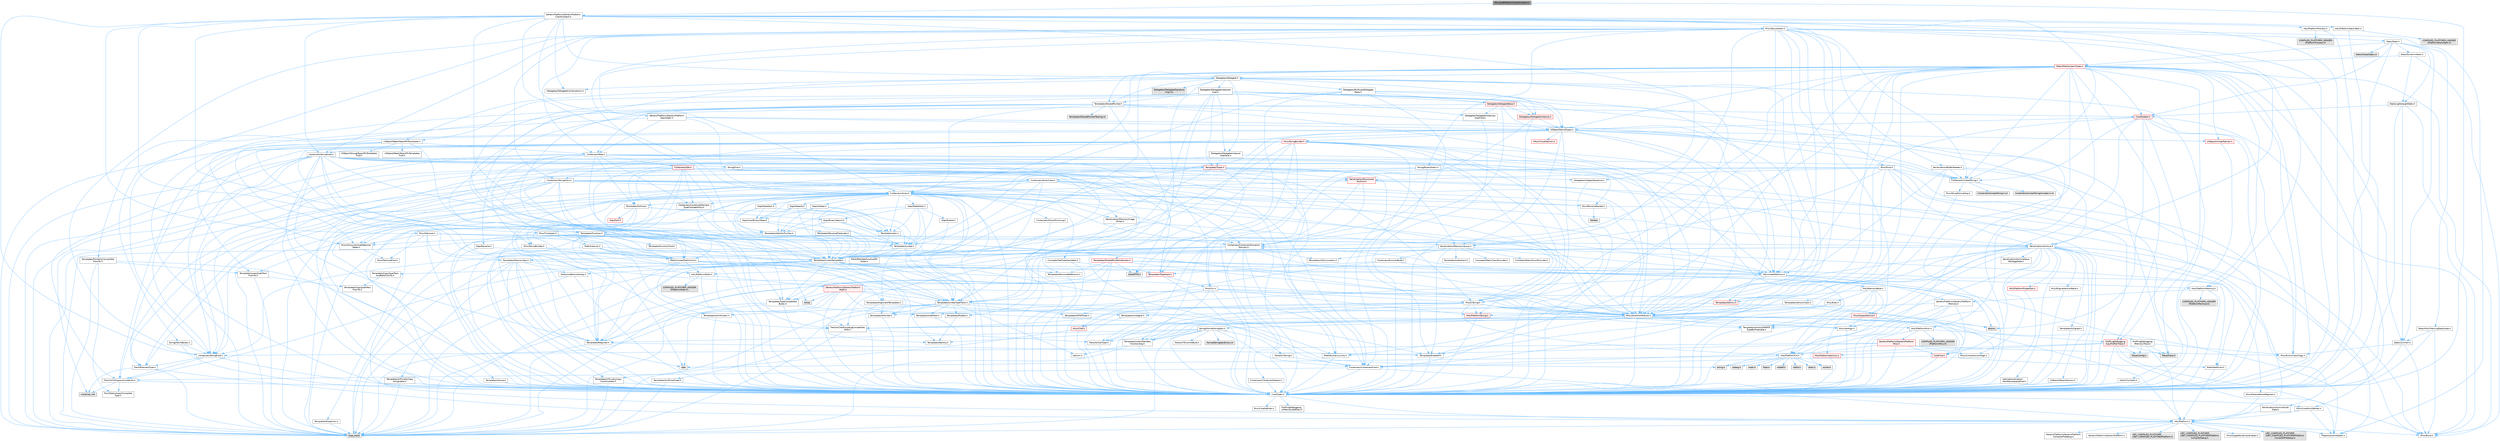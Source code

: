 digraph "MicrosoftPlatformCrashContext.h"
{
 // INTERACTIVE_SVG=YES
 // LATEX_PDF_SIZE
  bgcolor="transparent";
  edge [fontname=Helvetica,fontsize=10,labelfontname=Helvetica,labelfontsize=10];
  node [fontname=Helvetica,fontsize=10,shape=box,height=0.2,width=0.4];
  Node1 [id="Node000001",label="MicrosoftPlatformCrashContext.h",height=0.2,width=0.4,color="gray40", fillcolor="grey60", style="filled", fontcolor="black",tooltip=" "];
  Node1 -> Node2 [id="edge1_Node000001_Node000002",color="steelblue1",style="solid",tooltip=" "];
  Node2 [id="Node000002",label="CoreTypes.h",height=0.2,width=0.4,color="grey40", fillcolor="white", style="filled",URL="$dc/dec/CoreTypes_8h.html",tooltip=" "];
  Node2 -> Node3 [id="edge2_Node000002_Node000003",color="steelblue1",style="solid",tooltip=" "];
  Node3 [id="Node000003",label="HAL/Platform.h",height=0.2,width=0.4,color="grey40", fillcolor="white", style="filled",URL="$d9/dd0/Platform_8h.html",tooltip=" "];
  Node3 -> Node4 [id="edge3_Node000003_Node000004",color="steelblue1",style="solid",tooltip=" "];
  Node4 [id="Node000004",label="Misc/Build.h",height=0.2,width=0.4,color="grey40", fillcolor="white", style="filled",URL="$d3/dbb/Build_8h.html",tooltip=" "];
  Node3 -> Node5 [id="edge4_Node000003_Node000005",color="steelblue1",style="solid",tooltip=" "];
  Node5 [id="Node000005",label="Misc/LargeWorldCoordinates.h",height=0.2,width=0.4,color="grey40", fillcolor="white", style="filled",URL="$d2/dcb/LargeWorldCoordinates_8h.html",tooltip=" "];
  Node3 -> Node6 [id="edge5_Node000003_Node000006",color="steelblue1",style="solid",tooltip=" "];
  Node6 [id="Node000006",label="type_traits",height=0.2,width=0.4,color="grey60", fillcolor="#E0E0E0", style="filled",tooltip=" "];
  Node3 -> Node7 [id="edge6_Node000003_Node000007",color="steelblue1",style="solid",tooltip=" "];
  Node7 [id="Node000007",label="PreprocessorHelpers.h",height=0.2,width=0.4,color="grey40", fillcolor="white", style="filled",URL="$db/ddb/PreprocessorHelpers_8h.html",tooltip=" "];
  Node3 -> Node8 [id="edge7_Node000003_Node000008",color="steelblue1",style="solid",tooltip=" "];
  Node8 [id="Node000008",label="UBT_COMPILED_PLATFORM\l/UBT_COMPILED_PLATFORMPlatform\lCompilerPreSetup.h",height=0.2,width=0.4,color="grey60", fillcolor="#E0E0E0", style="filled",tooltip=" "];
  Node3 -> Node9 [id="edge8_Node000003_Node000009",color="steelblue1",style="solid",tooltip=" "];
  Node9 [id="Node000009",label="GenericPlatform/GenericPlatform\lCompilerPreSetup.h",height=0.2,width=0.4,color="grey40", fillcolor="white", style="filled",URL="$d9/dc8/GenericPlatformCompilerPreSetup_8h.html",tooltip=" "];
  Node3 -> Node10 [id="edge9_Node000003_Node000010",color="steelblue1",style="solid",tooltip=" "];
  Node10 [id="Node000010",label="GenericPlatform/GenericPlatform.h",height=0.2,width=0.4,color="grey40", fillcolor="white", style="filled",URL="$d6/d84/GenericPlatform_8h.html",tooltip=" "];
  Node3 -> Node11 [id="edge10_Node000003_Node000011",color="steelblue1",style="solid",tooltip=" "];
  Node11 [id="Node000011",label="UBT_COMPILED_PLATFORM\l/UBT_COMPILED_PLATFORMPlatform.h",height=0.2,width=0.4,color="grey60", fillcolor="#E0E0E0", style="filled",tooltip=" "];
  Node3 -> Node12 [id="edge11_Node000003_Node000012",color="steelblue1",style="solid",tooltip=" "];
  Node12 [id="Node000012",label="UBT_COMPILED_PLATFORM\l/UBT_COMPILED_PLATFORMPlatform\lCompilerSetup.h",height=0.2,width=0.4,color="grey60", fillcolor="#E0E0E0", style="filled",tooltip=" "];
  Node2 -> Node13 [id="edge12_Node000002_Node000013",color="steelblue1",style="solid",tooltip=" "];
  Node13 [id="Node000013",label="ProfilingDebugging\l/UMemoryDefines.h",height=0.2,width=0.4,color="grey40", fillcolor="white", style="filled",URL="$d2/da2/UMemoryDefines_8h.html",tooltip=" "];
  Node2 -> Node14 [id="edge13_Node000002_Node000014",color="steelblue1",style="solid",tooltip=" "];
  Node14 [id="Node000014",label="Misc/CoreMiscDefines.h",height=0.2,width=0.4,color="grey40", fillcolor="white", style="filled",URL="$da/d38/CoreMiscDefines_8h.html",tooltip=" "];
  Node14 -> Node3 [id="edge14_Node000014_Node000003",color="steelblue1",style="solid",tooltip=" "];
  Node14 -> Node7 [id="edge15_Node000014_Node000007",color="steelblue1",style="solid",tooltip=" "];
  Node2 -> Node15 [id="edge16_Node000002_Node000015",color="steelblue1",style="solid",tooltip=" "];
  Node15 [id="Node000015",label="Misc/CoreDefines.h",height=0.2,width=0.4,color="grey40", fillcolor="white", style="filled",URL="$d3/dd2/CoreDefines_8h.html",tooltip=" "];
  Node1 -> Node16 [id="edge17_Node000001_Node000016",color="steelblue1",style="solid",tooltip=" "];
  Node16 [id="Node000016",label="GenericPlatform/GenericPlatform\lCrashContext.h",height=0.2,width=0.4,color="grey40", fillcolor="white", style="filled",URL="$dd/d2c/GenericPlatformCrashContext_8h.html",tooltip=" "];
  Node16 -> Node17 [id="edge18_Node000016_Node000017",color="steelblue1",style="solid",tooltip=" "];
  Node17 [id="Node000017",label="Containers/Array.h",height=0.2,width=0.4,color="grey40", fillcolor="white", style="filled",URL="$df/dd0/Array_8h.html",tooltip=" "];
  Node17 -> Node2 [id="edge19_Node000017_Node000002",color="steelblue1",style="solid",tooltip=" "];
  Node17 -> Node18 [id="edge20_Node000017_Node000018",color="steelblue1",style="solid",tooltip=" "];
  Node18 [id="Node000018",label="Misc/AssertionMacros.h",height=0.2,width=0.4,color="grey40", fillcolor="white", style="filled",URL="$d0/dfa/AssertionMacros_8h.html",tooltip=" "];
  Node18 -> Node2 [id="edge21_Node000018_Node000002",color="steelblue1",style="solid",tooltip=" "];
  Node18 -> Node3 [id="edge22_Node000018_Node000003",color="steelblue1",style="solid",tooltip=" "];
  Node18 -> Node19 [id="edge23_Node000018_Node000019",color="steelblue1",style="solid",tooltip=" "];
  Node19 [id="Node000019",label="HAL/PlatformMisc.h",height=0.2,width=0.4,color="grey40", fillcolor="white", style="filled",URL="$d0/df5/PlatformMisc_8h.html",tooltip=" "];
  Node19 -> Node2 [id="edge24_Node000019_Node000002",color="steelblue1",style="solid",tooltip=" "];
  Node19 -> Node20 [id="edge25_Node000019_Node000020",color="steelblue1",style="solid",tooltip=" "];
  Node20 [id="Node000020",label="GenericPlatform/GenericPlatform\lMisc.h",height=0.2,width=0.4,color="red", fillcolor="#FFF0F0", style="filled",URL="$db/d9a/GenericPlatformMisc_8h.html",tooltip=" "];
  Node20 -> Node21 [id="edge26_Node000020_Node000021",color="steelblue1",style="solid",tooltip=" "];
  Node21 [id="Node000021",label="Containers/StringFwd.h",height=0.2,width=0.4,color="grey40", fillcolor="white", style="filled",URL="$df/d37/StringFwd_8h.html",tooltip=" "];
  Node21 -> Node2 [id="edge27_Node000021_Node000002",color="steelblue1",style="solid",tooltip=" "];
  Node21 -> Node22 [id="edge28_Node000021_Node000022",color="steelblue1",style="solid",tooltip=" "];
  Node22 [id="Node000022",label="Traits/ElementType.h",height=0.2,width=0.4,color="grey40", fillcolor="white", style="filled",URL="$d5/d4f/ElementType_8h.html",tooltip=" "];
  Node22 -> Node3 [id="edge29_Node000022_Node000003",color="steelblue1",style="solid",tooltip=" "];
  Node22 -> Node23 [id="edge30_Node000022_Node000023",color="steelblue1",style="solid",tooltip=" "];
  Node23 [id="Node000023",label="initializer_list",height=0.2,width=0.4,color="grey60", fillcolor="#E0E0E0", style="filled",tooltip=" "];
  Node22 -> Node6 [id="edge31_Node000022_Node000006",color="steelblue1",style="solid",tooltip=" "];
  Node21 -> Node24 [id="edge32_Node000021_Node000024",color="steelblue1",style="solid",tooltip=" "];
  Node24 [id="Node000024",label="Traits/IsContiguousContainer.h",height=0.2,width=0.4,color="grey40", fillcolor="white", style="filled",URL="$d5/d3c/IsContiguousContainer_8h.html",tooltip=" "];
  Node24 -> Node2 [id="edge33_Node000024_Node000002",color="steelblue1",style="solid",tooltip=" "];
  Node24 -> Node25 [id="edge34_Node000024_Node000025",color="steelblue1",style="solid",tooltip=" "];
  Node25 [id="Node000025",label="Misc/StaticAssertComplete\lType.h",height=0.2,width=0.4,color="grey40", fillcolor="white", style="filled",URL="$d5/d4e/StaticAssertCompleteType_8h.html",tooltip=" "];
  Node24 -> Node23 [id="edge35_Node000024_Node000023",color="steelblue1",style="solid",tooltip=" "];
  Node20 -> Node26 [id="edge36_Node000020_Node000026",color="steelblue1",style="solid",tooltip=" "];
  Node26 [id="Node000026",label="CoreFwd.h",height=0.2,width=0.4,color="red", fillcolor="#FFF0F0", style="filled",URL="$d1/d1e/CoreFwd_8h.html",tooltip=" "];
  Node26 -> Node2 [id="edge37_Node000026_Node000002",color="steelblue1",style="solid",tooltip=" "];
  Node26 -> Node27 [id="edge38_Node000026_Node000027",color="steelblue1",style="solid",tooltip=" "];
  Node27 [id="Node000027",label="Containers/ContainersFwd.h",height=0.2,width=0.4,color="grey40", fillcolor="white", style="filled",URL="$d4/d0a/ContainersFwd_8h.html",tooltip=" "];
  Node27 -> Node3 [id="edge39_Node000027_Node000003",color="steelblue1",style="solid",tooltip=" "];
  Node27 -> Node2 [id="edge40_Node000027_Node000002",color="steelblue1",style="solid",tooltip=" "];
  Node27 -> Node24 [id="edge41_Node000027_Node000024",color="steelblue1",style="solid",tooltip=" "];
  Node26 -> Node28 [id="edge42_Node000026_Node000028",color="steelblue1",style="solid",tooltip=" "];
  Node28 [id="Node000028",label="Math/MathFwd.h",height=0.2,width=0.4,color="grey40", fillcolor="white", style="filled",URL="$d2/d10/MathFwd_8h.html",tooltip=" "];
  Node28 -> Node3 [id="edge43_Node000028_Node000003",color="steelblue1",style="solid",tooltip=" "];
  Node20 -> Node2 [id="edge44_Node000020_Node000002",color="steelblue1",style="solid",tooltip=" "];
  Node20 -> Node31 [id="edge45_Node000020_Node000031",color="steelblue1",style="solid",tooltip=" "];
  Node31 [id="Node000031",label="HAL/PlatformCrt.h",height=0.2,width=0.4,color="grey40", fillcolor="white", style="filled",URL="$d8/d75/PlatformCrt_8h.html",tooltip=" "];
  Node31 -> Node32 [id="edge46_Node000031_Node000032",color="steelblue1",style="solid",tooltip=" "];
  Node32 [id="Node000032",label="new",height=0.2,width=0.4,color="grey60", fillcolor="#E0E0E0", style="filled",tooltip=" "];
  Node31 -> Node33 [id="edge47_Node000031_Node000033",color="steelblue1",style="solid",tooltip=" "];
  Node33 [id="Node000033",label="wchar.h",height=0.2,width=0.4,color="grey60", fillcolor="#E0E0E0", style="filled",tooltip=" "];
  Node31 -> Node34 [id="edge48_Node000031_Node000034",color="steelblue1",style="solid",tooltip=" "];
  Node34 [id="Node000034",label="stddef.h",height=0.2,width=0.4,color="grey60", fillcolor="#E0E0E0", style="filled",tooltip=" "];
  Node31 -> Node35 [id="edge49_Node000031_Node000035",color="steelblue1",style="solid",tooltip=" "];
  Node35 [id="Node000035",label="stdlib.h",height=0.2,width=0.4,color="grey60", fillcolor="#E0E0E0", style="filled",tooltip=" "];
  Node31 -> Node36 [id="edge50_Node000031_Node000036",color="steelblue1",style="solid",tooltip=" "];
  Node36 [id="Node000036",label="stdio.h",height=0.2,width=0.4,color="grey60", fillcolor="#E0E0E0", style="filled",tooltip=" "];
  Node31 -> Node37 [id="edge51_Node000031_Node000037",color="steelblue1",style="solid",tooltip=" "];
  Node37 [id="Node000037",label="stdarg.h",height=0.2,width=0.4,color="grey60", fillcolor="#E0E0E0", style="filled",tooltip=" "];
  Node31 -> Node38 [id="edge52_Node000031_Node000038",color="steelblue1",style="solid",tooltip=" "];
  Node38 [id="Node000038",label="math.h",height=0.2,width=0.4,color="grey60", fillcolor="#E0E0E0", style="filled",tooltip=" "];
  Node31 -> Node39 [id="edge53_Node000031_Node000039",color="steelblue1",style="solid",tooltip=" "];
  Node39 [id="Node000039",label="float.h",height=0.2,width=0.4,color="grey60", fillcolor="#E0E0E0", style="filled",tooltip=" "];
  Node31 -> Node40 [id="edge54_Node000031_Node000040",color="steelblue1",style="solid",tooltip=" "];
  Node40 [id="Node000040",label="string.h",height=0.2,width=0.4,color="grey60", fillcolor="#E0E0E0", style="filled",tooltip=" "];
  Node20 -> Node41 [id="edge55_Node000020_Node000041",color="steelblue1",style="solid",tooltip=" "];
  Node41 [id="Node000041",label="Math/NumericLimits.h",height=0.2,width=0.4,color="grey40", fillcolor="white", style="filled",URL="$df/d1b/NumericLimits_8h.html",tooltip=" "];
  Node41 -> Node2 [id="edge56_Node000041_Node000002",color="steelblue1",style="solid",tooltip=" "];
  Node20 -> Node42 [id="edge57_Node000020_Node000042",color="steelblue1",style="solid",tooltip=" "];
  Node42 [id="Node000042",label="Misc/CompressionFlags.h",height=0.2,width=0.4,color="grey40", fillcolor="white", style="filled",URL="$d9/d76/CompressionFlags_8h.html",tooltip=" "];
  Node20 -> Node43 [id="edge58_Node000020_Node000043",color="steelblue1",style="solid",tooltip=" "];
  Node43 [id="Node000043",label="Misc/EnumClassFlags.h",height=0.2,width=0.4,color="grey40", fillcolor="white", style="filled",URL="$d8/de7/EnumClassFlags_8h.html",tooltip=" "];
  Node19 -> Node46 [id="edge59_Node000019_Node000046",color="steelblue1",style="solid",tooltip=" "];
  Node46 [id="Node000046",label="COMPILED_PLATFORM_HEADER\l(PlatformMisc.h)",height=0.2,width=0.4,color="grey60", fillcolor="#E0E0E0", style="filled",tooltip=" "];
  Node19 -> Node47 [id="edge60_Node000019_Node000047",color="steelblue1",style="solid",tooltip=" "];
  Node47 [id="Node000047",label="ProfilingDebugging\l/CpuProfilerTrace.h",height=0.2,width=0.4,color="red", fillcolor="#FFF0F0", style="filled",URL="$da/dcb/CpuProfilerTrace_8h.html",tooltip=" "];
  Node47 -> Node2 [id="edge61_Node000047_Node000002",color="steelblue1",style="solid",tooltip=" "];
  Node47 -> Node27 [id="edge62_Node000047_Node000027",color="steelblue1",style="solid",tooltip=" "];
  Node47 -> Node48 [id="edge63_Node000047_Node000048",color="steelblue1",style="solid",tooltip=" "];
  Node48 [id="Node000048",label="HAL/PlatformAtomics.h",height=0.2,width=0.4,color="red", fillcolor="#FFF0F0", style="filled",URL="$d3/d36/PlatformAtomics_8h.html",tooltip=" "];
  Node48 -> Node2 [id="edge64_Node000048_Node000002",color="steelblue1",style="solid",tooltip=" "];
  Node47 -> Node7 [id="edge65_Node000047_Node000007",color="steelblue1",style="solid",tooltip=" "];
  Node47 -> Node4 [id="edge66_Node000047_Node000004",color="steelblue1",style="solid",tooltip=" "];
  Node47 -> Node51 [id="edge67_Node000047_Node000051",color="steelblue1",style="solid",tooltip=" "];
  Node51 [id="Node000051",label="Trace/Config.h",height=0.2,width=0.4,color="grey60", fillcolor="#E0E0E0", style="filled",tooltip=" "];
  Node47 -> Node54 [id="edge68_Node000047_Node000054",color="steelblue1",style="solid",tooltip=" "];
  Node54 [id="Node000054",label="Trace/Trace.h",height=0.2,width=0.4,color="grey60", fillcolor="#E0E0E0", style="filled",tooltip=" "];
  Node18 -> Node7 [id="edge69_Node000018_Node000007",color="steelblue1",style="solid",tooltip=" "];
  Node18 -> Node55 [id="edge70_Node000018_Node000055",color="steelblue1",style="solid",tooltip=" "];
  Node55 [id="Node000055",label="Templates/EnableIf.h",height=0.2,width=0.4,color="grey40", fillcolor="white", style="filled",URL="$d7/d60/EnableIf_8h.html",tooltip=" "];
  Node55 -> Node2 [id="edge71_Node000055_Node000002",color="steelblue1",style="solid",tooltip=" "];
  Node18 -> Node56 [id="edge72_Node000018_Node000056",color="steelblue1",style="solid",tooltip=" "];
  Node56 [id="Node000056",label="Templates/IsArrayOrRefOf\lTypeByPredicate.h",height=0.2,width=0.4,color="grey40", fillcolor="white", style="filled",URL="$d6/da1/IsArrayOrRefOfTypeByPredicate_8h.html",tooltip=" "];
  Node56 -> Node2 [id="edge73_Node000056_Node000002",color="steelblue1",style="solid",tooltip=" "];
  Node18 -> Node57 [id="edge74_Node000018_Node000057",color="steelblue1",style="solid",tooltip=" "];
  Node57 [id="Node000057",label="Templates/IsValidVariadic\lFunctionArg.h",height=0.2,width=0.4,color="grey40", fillcolor="white", style="filled",URL="$d0/dc8/IsValidVariadicFunctionArg_8h.html",tooltip=" "];
  Node57 -> Node2 [id="edge75_Node000057_Node000002",color="steelblue1",style="solid",tooltip=" "];
  Node57 -> Node58 [id="edge76_Node000057_Node000058",color="steelblue1",style="solid",tooltip=" "];
  Node58 [id="Node000058",label="IsEnum.h",height=0.2,width=0.4,color="grey40", fillcolor="white", style="filled",URL="$d4/de5/IsEnum_8h.html",tooltip=" "];
  Node57 -> Node6 [id="edge77_Node000057_Node000006",color="steelblue1",style="solid",tooltip=" "];
  Node18 -> Node59 [id="edge78_Node000018_Node000059",color="steelblue1",style="solid",tooltip=" "];
  Node59 [id="Node000059",label="Traits/IsCharEncodingCompatible\lWith.h",height=0.2,width=0.4,color="grey40", fillcolor="white", style="filled",URL="$df/dd1/IsCharEncodingCompatibleWith_8h.html",tooltip=" "];
  Node59 -> Node6 [id="edge79_Node000059_Node000006",color="steelblue1",style="solid",tooltip=" "];
  Node59 -> Node60 [id="edge80_Node000059_Node000060",color="steelblue1",style="solid",tooltip=" "];
  Node60 [id="Node000060",label="Traits/IsCharType.h",height=0.2,width=0.4,color="grey40", fillcolor="white", style="filled",URL="$db/d51/IsCharType_8h.html",tooltip=" "];
  Node60 -> Node2 [id="edge81_Node000060_Node000002",color="steelblue1",style="solid",tooltip=" "];
  Node18 -> Node61 [id="edge82_Node000018_Node000061",color="steelblue1",style="solid",tooltip=" "];
  Node61 [id="Node000061",label="Misc/VarArgs.h",height=0.2,width=0.4,color="grey40", fillcolor="white", style="filled",URL="$d5/d6f/VarArgs_8h.html",tooltip=" "];
  Node61 -> Node2 [id="edge83_Node000061_Node000002",color="steelblue1",style="solid",tooltip=" "];
  Node18 -> Node62 [id="edge84_Node000018_Node000062",color="steelblue1",style="solid",tooltip=" "];
  Node62 [id="Node000062",label="String/FormatStringSan.h",height=0.2,width=0.4,color="grey40", fillcolor="white", style="filled",URL="$d3/d8b/FormatStringSan_8h.html",tooltip=" "];
  Node62 -> Node6 [id="edge85_Node000062_Node000006",color="steelblue1",style="solid",tooltip=" "];
  Node62 -> Node2 [id="edge86_Node000062_Node000002",color="steelblue1",style="solid",tooltip=" "];
  Node62 -> Node63 [id="edge87_Node000062_Node000063",color="steelblue1",style="solid",tooltip=" "];
  Node63 [id="Node000063",label="Templates/Requires.h",height=0.2,width=0.4,color="grey40", fillcolor="white", style="filled",URL="$dc/d96/Requires_8h.html",tooltip=" "];
  Node63 -> Node55 [id="edge88_Node000063_Node000055",color="steelblue1",style="solid",tooltip=" "];
  Node63 -> Node6 [id="edge89_Node000063_Node000006",color="steelblue1",style="solid",tooltip=" "];
  Node62 -> Node64 [id="edge90_Node000062_Node000064",color="steelblue1",style="solid",tooltip=" "];
  Node64 [id="Node000064",label="Templates/Identity.h",height=0.2,width=0.4,color="grey40", fillcolor="white", style="filled",URL="$d0/dd5/Identity_8h.html",tooltip=" "];
  Node62 -> Node57 [id="edge91_Node000062_Node000057",color="steelblue1",style="solid",tooltip=" "];
  Node62 -> Node60 [id="edge92_Node000062_Node000060",color="steelblue1",style="solid",tooltip=" "];
  Node62 -> Node65 [id="edge93_Node000062_Node000065",color="steelblue1",style="solid",tooltip=" "];
  Node65 [id="Node000065",label="Traits/IsTEnumAsByte.h",height=0.2,width=0.4,color="grey40", fillcolor="white", style="filled",URL="$d1/de6/IsTEnumAsByte_8h.html",tooltip=" "];
  Node62 -> Node66 [id="edge94_Node000062_Node000066",color="steelblue1",style="solid",tooltip=" "];
  Node66 [id="Node000066",label="Traits/IsTString.h",height=0.2,width=0.4,color="grey40", fillcolor="white", style="filled",URL="$d0/df8/IsTString_8h.html",tooltip=" "];
  Node66 -> Node27 [id="edge95_Node000066_Node000027",color="steelblue1",style="solid",tooltip=" "];
  Node62 -> Node27 [id="edge96_Node000062_Node000027",color="steelblue1",style="solid",tooltip=" "];
  Node62 -> Node67 [id="edge97_Node000062_Node000067",color="steelblue1",style="solid",tooltip=" "];
  Node67 [id="Node000067",label="FormatStringSanErrors.inl",height=0.2,width=0.4,color="grey60", fillcolor="#E0E0E0", style="filled",tooltip=" "];
  Node18 -> Node68 [id="edge98_Node000018_Node000068",color="steelblue1",style="solid",tooltip=" "];
  Node68 [id="Node000068",label="atomic",height=0.2,width=0.4,color="grey60", fillcolor="#E0E0E0", style="filled",tooltip=" "];
  Node17 -> Node69 [id="edge99_Node000017_Node000069",color="steelblue1",style="solid",tooltip=" "];
  Node69 [id="Node000069",label="Misc/IntrusiveUnsetOptional\lState.h",height=0.2,width=0.4,color="grey40", fillcolor="white", style="filled",URL="$d2/d0a/IntrusiveUnsetOptionalState_8h.html",tooltip=" "];
  Node69 -> Node70 [id="edge100_Node000069_Node000070",color="steelblue1",style="solid",tooltip=" "];
  Node70 [id="Node000070",label="Misc/OptionalFwd.h",height=0.2,width=0.4,color="grey40", fillcolor="white", style="filled",URL="$dc/d50/OptionalFwd_8h.html",tooltip=" "];
  Node17 -> Node71 [id="edge101_Node000017_Node000071",color="steelblue1",style="solid",tooltip=" "];
  Node71 [id="Node000071",label="Misc/ReverseIterate.h",height=0.2,width=0.4,color="grey40", fillcolor="white", style="filled",URL="$db/de3/ReverseIterate_8h.html",tooltip=" "];
  Node71 -> Node3 [id="edge102_Node000071_Node000003",color="steelblue1",style="solid",tooltip=" "];
  Node71 -> Node72 [id="edge103_Node000071_Node000072",color="steelblue1",style="solid",tooltip=" "];
  Node72 [id="Node000072",label="iterator",height=0.2,width=0.4,color="grey60", fillcolor="#E0E0E0", style="filled",tooltip=" "];
  Node17 -> Node73 [id="edge104_Node000017_Node000073",color="steelblue1",style="solid",tooltip=" "];
  Node73 [id="Node000073",label="HAL/UnrealMemory.h",height=0.2,width=0.4,color="grey40", fillcolor="white", style="filled",URL="$d9/d96/UnrealMemory_8h.html",tooltip=" "];
  Node73 -> Node2 [id="edge105_Node000073_Node000002",color="steelblue1",style="solid",tooltip=" "];
  Node73 -> Node74 [id="edge106_Node000073_Node000074",color="steelblue1",style="solid",tooltip=" "];
  Node74 [id="Node000074",label="GenericPlatform/GenericPlatform\lMemory.h",height=0.2,width=0.4,color="grey40", fillcolor="white", style="filled",URL="$dd/d22/GenericPlatformMemory_8h.html",tooltip=" "];
  Node74 -> Node26 [id="edge107_Node000074_Node000026",color="steelblue1",style="solid",tooltip=" "];
  Node74 -> Node2 [id="edge108_Node000074_Node000002",color="steelblue1",style="solid",tooltip=" "];
  Node74 -> Node75 [id="edge109_Node000074_Node000075",color="steelblue1",style="solid",tooltip=" "];
  Node75 [id="Node000075",label="HAL/PlatformString.h",height=0.2,width=0.4,color="red", fillcolor="#FFF0F0", style="filled",URL="$db/db5/PlatformString_8h.html",tooltip=" "];
  Node75 -> Node2 [id="edge110_Node000075_Node000002",color="steelblue1",style="solid",tooltip=" "];
  Node74 -> Node40 [id="edge111_Node000074_Node000040",color="steelblue1",style="solid",tooltip=" "];
  Node74 -> Node33 [id="edge112_Node000074_Node000033",color="steelblue1",style="solid",tooltip=" "];
  Node73 -> Node77 [id="edge113_Node000073_Node000077",color="steelblue1",style="solid",tooltip=" "];
  Node77 [id="Node000077",label="HAL/MemoryBase.h",height=0.2,width=0.4,color="grey40", fillcolor="white", style="filled",URL="$d6/d9f/MemoryBase_8h.html",tooltip=" "];
  Node77 -> Node2 [id="edge114_Node000077_Node000002",color="steelblue1",style="solid",tooltip=" "];
  Node77 -> Node48 [id="edge115_Node000077_Node000048",color="steelblue1",style="solid",tooltip=" "];
  Node77 -> Node31 [id="edge116_Node000077_Node000031",color="steelblue1",style="solid",tooltip=" "];
  Node77 -> Node78 [id="edge117_Node000077_Node000078",color="steelblue1",style="solid",tooltip=" "];
  Node78 [id="Node000078",label="Misc/Exec.h",height=0.2,width=0.4,color="grey40", fillcolor="white", style="filled",URL="$de/ddb/Exec_8h.html",tooltip=" "];
  Node78 -> Node2 [id="edge118_Node000078_Node000002",color="steelblue1",style="solid",tooltip=" "];
  Node78 -> Node18 [id="edge119_Node000078_Node000018",color="steelblue1",style="solid",tooltip=" "];
  Node77 -> Node79 [id="edge120_Node000077_Node000079",color="steelblue1",style="solid",tooltip=" "];
  Node79 [id="Node000079",label="Misc/OutputDevice.h",height=0.2,width=0.4,color="red", fillcolor="#FFF0F0", style="filled",URL="$d7/d32/OutputDevice_8h.html",tooltip=" "];
  Node79 -> Node26 [id="edge121_Node000079_Node000026",color="steelblue1",style="solid",tooltip=" "];
  Node79 -> Node2 [id="edge122_Node000079_Node000002",color="steelblue1",style="solid",tooltip=" "];
  Node79 -> Node61 [id="edge123_Node000079_Node000061",color="steelblue1",style="solid",tooltip=" "];
  Node79 -> Node56 [id="edge124_Node000079_Node000056",color="steelblue1",style="solid",tooltip=" "];
  Node79 -> Node57 [id="edge125_Node000079_Node000057",color="steelblue1",style="solid",tooltip=" "];
  Node79 -> Node59 [id="edge126_Node000079_Node000059",color="steelblue1",style="solid",tooltip=" "];
  Node77 -> Node81 [id="edge127_Node000077_Node000081",color="steelblue1",style="solid",tooltip=" "];
  Node81 [id="Node000081",label="Templates/Atomic.h",height=0.2,width=0.4,color="red", fillcolor="#FFF0F0", style="filled",URL="$d3/d91/Atomic_8h.html",tooltip=" "];
  Node81 -> Node84 [id="edge128_Node000081_Node000084",color="steelblue1",style="solid",tooltip=" "];
  Node84 [id="Node000084",label="Templates/IsIntegral.h",height=0.2,width=0.4,color="grey40", fillcolor="white", style="filled",URL="$da/d64/IsIntegral_8h.html",tooltip=" "];
  Node84 -> Node2 [id="edge129_Node000084_Node000002",color="steelblue1",style="solid",tooltip=" "];
  Node81 -> Node68 [id="edge130_Node000081_Node000068",color="steelblue1",style="solid",tooltip=" "];
  Node73 -> Node90 [id="edge131_Node000073_Node000090",color="steelblue1",style="solid",tooltip=" "];
  Node90 [id="Node000090",label="HAL/PlatformMemory.h",height=0.2,width=0.4,color="grey40", fillcolor="white", style="filled",URL="$de/d68/PlatformMemory_8h.html",tooltip=" "];
  Node90 -> Node2 [id="edge132_Node000090_Node000002",color="steelblue1",style="solid",tooltip=" "];
  Node90 -> Node74 [id="edge133_Node000090_Node000074",color="steelblue1",style="solid",tooltip=" "];
  Node90 -> Node91 [id="edge134_Node000090_Node000091",color="steelblue1",style="solid",tooltip=" "];
  Node91 [id="Node000091",label="COMPILED_PLATFORM_HEADER\l(PlatformMemory.h)",height=0.2,width=0.4,color="grey60", fillcolor="#E0E0E0", style="filled",tooltip=" "];
  Node73 -> Node92 [id="edge135_Node000073_Node000092",color="steelblue1",style="solid",tooltip=" "];
  Node92 [id="Node000092",label="ProfilingDebugging\l/MemoryTrace.h",height=0.2,width=0.4,color="grey40", fillcolor="white", style="filled",URL="$da/dd7/MemoryTrace_8h.html",tooltip=" "];
  Node92 -> Node3 [id="edge136_Node000092_Node000003",color="steelblue1",style="solid",tooltip=" "];
  Node92 -> Node43 [id="edge137_Node000092_Node000043",color="steelblue1",style="solid",tooltip=" "];
  Node92 -> Node51 [id="edge138_Node000092_Node000051",color="steelblue1",style="solid",tooltip=" "];
  Node92 -> Node54 [id="edge139_Node000092_Node000054",color="steelblue1",style="solid",tooltip=" "];
  Node73 -> Node93 [id="edge140_Node000073_Node000093",color="steelblue1",style="solid",tooltip=" "];
  Node93 [id="Node000093",label="Templates/IsPointer.h",height=0.2,width=0.4,color="grey40", fillcolor="white", style="filled",URL="$d7/d05/IsPointer_8h.html",tooltip=" "];
  Node93 -> Node2 [id="edge141_Node000093_Node000002",color="steelblue1",style="solid",tooltip=" "];
  Node17 -> Node94 [id="edge142_Node000017_Node000094",color="steelblue1",style="solid",tooltip=" "];
  Node94 [id="Node000094",label="Templates/UnrealTypeTraits.h",height=0.2,width=0.4,color="grey40", fillcolor="white", style="filled",URL="$d2/d2d/UnrealTypeTraits_8h.html",tooltip=" "];
  Node94 -> Node2 [id="edge143_Node000094_Node000002",color="steelblue1",style="solid",tooltip=" "];
  Node94 -> Node93 [id="edge144_Node000094_Node000093",color="steelblue1",style="solid",tooltip=" "];
  Node94 -> Node18 [id="edge145_Node000094_Node000018",color="steelblue1",style="solid",tooltip=" "];
  Node94 -> Node86 [id="edge146_Node000094_Node000086",color="steelblue1",style="solid",tooltip=" "];
  Node86 [id="Node000086",label="Templates/AndOrNot.h",height=0.2,width=0.4,color="grey40", fillcolor="white", style="filled",URL="$db/d0a/AndOrNot_8h.html",tooltip=" "];
  Node86 -> Node2 [id="edge147_Node000086_Node000002",color="steelblue1",style="solid",tooltip=" "];
  Node94 -> Node55 [id="edge148_Node000094_Node000055",color="steelblue1",style="solid",tooltip=" "];
  Node94 -> Node95 [id="edge149_Node000094_Node000095",color="steelblue1",style="solid",tooltip=" "];
  Node95 [id="Node000095",label="Templates/IsArithmetic.h",height=0.2,width=0.4,color="grey40", fillcolor="white", style="filled",URL="$d2/d5d/IsArithmetic_8h.html",tooltip=" "];
  Node95 -> Node2 [id="edge150_Node000095_Node000002",color="steelblue1",style="solid",tooltip=" "];
  Node94 -> Node58 [id="edge151_Node000094_Node000058",color="steelblue1",style="solid",tooltip=" "];
  Node94 -> Node96 [id="edge152_Node000094_Node000096",color="steelblue1",style="solid",tooltip=" "];
  Node96 [id="Node000096",label="Templates/Models.h",height=0.2,width=0.4,color="grey40", fillcolor="white", style="filled",URL="$d3/d0c/Models_8h.html",tooltip=" "];
  Node96 -> Node64 [id="edge153_Node000096_Node000064",color="steelblue1",style="solid",tooltip=" "];
  Node94 -> Node97 [id="edge154_Node000094_Node000097",color="steelblue1",style="solid",tooltip=" "];
  Node97 [id="Node000097",label="Templates/IsPODType.h",height=0.2,width=0.4,color="grey40", fillcolor="white", style="filled",URL="$d7/db1/IsPODType_8h.html",tooltip=" "];
  Node97 -> Node2 [id="edge155_Node000097_Node000002",color="steelblue1",style="solid",tooltip=" "];
  Node94 -> Node98 [id="edge156_Node000094_Node000098",color="steelblue1",style="solid",tooltip=" "];
  Node98 [id="Node000098",label="Templates/IsUECoreType.h",height=0.2,width=0.4,color="grey40", fillcolor="white", style="filled",URL="$d1/db8/IsUECoreType_8h.html",tooltip=" "];
  Node98 -> Node2 [id="edge157_Node000098_Node000002",color="steelblue1",style="solid",tooltip=" "];
  Node98 -> Node6 [id="edge158_Node000098_Node000006",color="steelblue1",style="solid",tooltip=" "];
  Node94 -> Node87 [id="edge159_Node000094_Node000087",color="steelblue1",style="solid",tooltip=" "];
  Node87 [id="Node000087",label="Templates/IsTriviallyCopy\lConstructible.h",height=0.2,width=0.4,color="grey40", fillcolor="white", style="filled",URL="$d3/d78/IsTriviallyCopyConstructible_8h.html",tooltip=" "];
  Node87 -> Node2 [id="edge160_Node000087_Node000002",color="steelblue1",style="solid",tooltip=" "];
  Node87 -> Node6 [id="edge161_Node000087_Node000006",color="steelblue1",style="solid",tooltip=" "];
  Node17 -> Node99 [id="edge162_Node000017_Node000099",color="steelblue1",style="solid",tooltip=" "];
  Node99 [id="Node000099",label="Templates/UnrealTemplate.h",height=0.2,width=0.4,color="grey40", fillcolor="white", style="filled",URL="$d4/d24/UnrealTemplate_8h.html",tooltip=" "];
  Node99 -> Node2 [id="edge163_Node000099_Node000002",color="steelblue1",style="solid",tooltip=" "];
  Node99 -> Node93 [id="edge164_Node000099_Node000093",color="steelblue1",style="solid",tooltip=" "];
  Node99 -> Node73 [id="edge165_Node000099_Node000073",color="steelblue1",style="solid",tooltip=" "];
  Node99 -> Node100 [id="edge166_Node000099_Node000100",color="steelblue1",style="solid",tooltip=" "];
  Node100 [id="Node000100",label="Templates/CopyQualifiers\lAndRefsFromTo.h",height=0.2,width=0.4,color="grey40", fillcolor="white", style="filled",URL="$d3/db3/CopyQualifiersAndRefsFromTo_8h.html",tooltip=" "];
  Node100 -> Node101 [id="edge167_Node000100_Node000101",color="steelblue1",style="solid",tooltip=" "];
  Node101 [id="Node000101",label="Templates/CopyQualifiers\lFromTo.h",height=0.2,width=0.4,color="grey40", fillcolor="white", style="filled",URL="$d5/db4/CopyQualifiersFromTo_8h.html",tooltip=" "];
  Node99 -> Node94 [id="edge168_Node000099_Node000094",color="steelblue1",style="solid",tooltip=" "];
  Node99 -> Node102 [id="edge169_Node000099_Node000102",color="steelblue1",style="solid",tooltip=" "];
  Node102 [id="Node000102",label="Templates/RemoveReference.h",height=0.2,width=0.4,color="grey40", fillcolor="white", style="filled",URL="$da/dbe/RemoveReference_8h.html",tooltip=" "];
  Node102 -> Node2 [id="edge170_Node000102_Node000002",color="steelblue1",style="solid",tooltip=" "];
  Node99 -> Node63 [id="edge171_Node000099_Node000063",color="steelblue1",style="solid",tooltip=" "];
  Node99 -> Node103 [id="edge172_Node000099_Node000103",color="steelblue1",style="solid",tooltip=" "];
  Node103 [id="Node000103",label="Templates/TypeCompatible\lBytes.h",height=0.2,width=0.4,color="grey40", fillcolor="white", style="filled",URL="$df/d0a/TypeCompatibleBytes_8h.html",tooltip=" "];
  Node103 -> Node2 [id="edge173_Node000103_Node000002",color="steelblue1",style="solid",tooltip=" "];
  Node103 -> Node40 [id="edge174_Node000103_Node000040",color="steelblue1",style="solid",tooltip=" "];
  Node103 -> Node32 [id="edge175_Node000103_Node000032",color="steelblue1",style="solid",tooltip=" "];
  Node103 -> Node6 [id="edge176_Node000103_Node000006",color="steelblue1",style="solid",tooltip=" "];
  Node99 -> Node64 [id="edge177_Node000099_Node000064",color="steelblue1",style="solid",tooltip=" "];
  Node99 -> Node24 [id="edge178_Node000099_Node000024",color="steelblue1",style="solid",tooltip=" "];
  Node99 -> Node104 [id="edge179_Node000099_Node000104",color="steelblue1",style="solid",tooltip=" "];
  Node104 [id="Node000104",label="Traits/UseBitwiseSwap.h",height=0.2,width=0.4,color="grey40", fillcolor="white", style="filled",URL="$db/df3/UseBitwiseSwap_8h.html",tooltip=" "];
  Node104 -> Node2 [id="edge180_Node000104_Node000002",color="steelblue1",style="solid",tooltip=" "];
  Node104 -> Node6 [id="edge181_Node000104_Node000006",color="steelblue1",style="solid",tooltip=" "];
  Node99 -> Node6 [id="edge182_Node000099_Node000006",color="steelblue1",style="solid",tooltip=" "];
  Node17 -> Node105 [id="edge183_Node000017_Node000105",color="steelblue1",style="solid",tooltip=" "];
  Node105 [id="Node000105",label="Containers/AllowShrinking.h",height=0.2,width=0.4,color="grey40", fillcolor="white", style="filled",URL="$d7/d1a/AllowShrinking_8h.html",tooltip=" "];
  Node105 -> Node2 [id="edge184_Node000105_Node000002",color="steelblue1",style="solid",tooltip=" "];
  Node17 -> Node106 [id="edge185_Node000017_Node000106",color="steelblue1",style="solid",tooltip=" "];
  Node106 [id="Node000106",label="Containers/ContainerAllocation\lPolicies.h",height=0.2,width=0.4,color="grey40", fillcolor="white", style="filled",URL="$d7/dff/ContainerAllocationPolicies_8h.html",tooltip=" "];
  Node106 -> Node2 [id="edge186_Node000106_Node000002",color="steelblue1",style="solid",tooltip=" "];
  Node106 -> Node107 [id="edge187_Node000106_Node000107",color="steelblue1",style="solid",tooltip=" "];
  Node107 [id="Node000107",label="Containers/ContainerHelpers.h",height=0.2,width=0.4,color="grey40", fillcolor="white", style="filled",URL="$d7/d33/ContainerHelpers_8h.html",tooltip=" "];
  Node107 -> Node2 [id="edge188_Node000107_Node000002",color="steelblue1",style="solid",tooltip=" "];
  Node106 -> Node106 [id="edge189_Node000106_Node000106",color="steelblue1",style="solid",tooltip=" "];
  Node106 -> Node108 [id="edge190_Node000106_Node000108",color="steelblue1",style="solid",tooltip=" "];
  Node108 [id="Node000108",label="HAL/PlatformMath.h",height=0.2,width=0.4,color="grey40", fillcolor="white", style="filled",URL="$dc/d53/PlatformMath_8h.html",tooltip=" "];
  Node108 -> Node2 [id="edge191_Node000108_Node000002",color="steelblue1",style="solid",tooltip=" "];
  Node108 -> Node109 [id="edge192_Node000108_Node000109",color="steelblue1",style="solid",tooltip=" "];
  Node109 [id="Node000109",label="GenericPlatform/GenericPlatform\lMath.h",height=0.2,width=0.4,color="red", fillcolor="#FFF0F0", style="filled",URL="$d5/d79/GenericPlatformMath_8h.html",tooltip=" "];
  Node109 -> Node2 [id="edge193_Node000109_Node000002",color="steelblue1",style="solid",tooltip=" "];
  Node109 -> Node27 [id="edge194_Node000109_Node000027",color="steelblue1",style="solid",tooltip=" "];
  Node109 -> Node31 [id="edge195_Node000109_Node000031",color="steelblue1",style="solid",tooltip=" "];
  Node109 -> Node86 [id="edge196_Node000109_Node000086",color="steelblue1",style="solid",tooltip=" "];
  Node109 -> Node94 [id="edge197_Node000109_Node000094",color="steelblue1",style="solid",tooltip=" "];
  Node109 -> Node63 [id="edge198_Node000109_Node000063",color="steelblue1",style="solid",tooltip=" "];
  Node109 -> Node103 [id="edge199_Node000109_Node000103",color="steelblue1",style="solid",tooltip=" "];
  Node109 -> Node114 [id="edge200_Node000109_Node000114",color="steelblue1",style="solid",tooltip=" "];
  Node114 [id="Node000114",label="limits",height=0.2,width=0.4,color="grey60", fillcolor="#E0E0E0", style="filled",tooltip=" "];
  Node109 -> Node6 [id="edge201_Node000109_Node000006",color="steelblue1",style="solid",tooltip=" "];
  Node108 -> Node115 [id="edge202_Node000108_Node000115",color="steelblue1",style="solid",tooltip=" "];
  Node115 [id="Node000115",label="COMPILED_PLATFORM_HEADER\l(PlatformMath.h)",height=0.2,width=0.4,color="grey60", fillcolor="#E0E0E0", style="filled",tooltip=" "];
  Node106 -> Node73 [id="edge203_Node000106_Node000073",color="steelblue1",style="solid",tooltip=" "];
  Node106 -> Node41 [id="edge204_Node000106_Node000041",color="steelblue1",style="solid",tooltip=" "];
  Node106 -> Node18 [id="edge205_Node000106_Node000018",color="steelblue1",style="solid",tooltip=" "];
  Node106 -> Node116 [id="edge206_Node000106_Node000116",color="steelblue1",style="solid",tooltip=" "];
  Node116 [id="Node000116",label="Templates/IsPolymorphic.h",height=0.2,width=0.4,color="grey40", fillcolor="white", style="filled",URL="$dc/d20/IsPolymorphic_8h.html",tooltip=" "];
  Node106 -> Node117 [id="edge207_Node000106_Node000117",color="steelblue1",style="solid",tooltip=" "];
  Node117 [id="Node000117",label="Templates/MemoryOps.h",height=0.2,width=0.4,color="grey40", fillcolor="white", style="filled",URL="$db/dea/MemoryOps_8h.html",tooltip=" "];
  Node117 -> Node2 [id="edge208_Node000117_Node000002",color="steelblue1",style="solid",tooltip=" "];
  Node117 -> Node73 [id="edge209_Node000117_Node000073",color="steelblue1",style="solid",tooltip=" "];
  Node117 -> Node88 [id="edge210_Node000117_Node000088",color="steelblue1",style="solid",tooltip=" "];
  Node88 [id="Node000088",label="Templates/IsTriviallyCopy\lAssignable.h",height=0.2,width=0.4,color="grey40", fillcolor="white", style="filled",URL="$d2/df2/IsTriviallyCopyAssignable_8h.html",tooltip=" "];
  Node88 -> Node2 [id="edge211_Node000088_Node000002",color="steelblue1",style="solid",tooltip=" "];
  Node88 -> Node6 [id="edge212_Node000088_Node000006",color="steelblue1",style="solid",tooltip=" "];
  Node117 -> Node87 [id="edge213_Node000117_Node000087",color="steelblue1",style="solid",tooltip=" "];
  Node117 -> Node63 [id="edge214_Node000117_Node000063",color="steelblue1",style="solid",tooltip=" "];
  Node117 -> Node94 [id="edge215_Node000117_Node000094",color="steelblue1",style="solid",tooltip=" "];
  Node117 -> Node104 [id="edge216_Node000117_Node000104",color="steelblue1",style="solid",tooltip=" "];
  Node117 -> Node32 [id="edge217_Node000117_Node000032",color="steelblue1",style="solid",tooltip=" "];
  Node117 -> Node6 [id="edge218_Node000117_Node000006",color="steelblue1",style="solid",tooltip=" "];
  Node106 -> Node103 [id="edge219_Node000106_Node000103",color="steelblue1",style="solid",tooltip=" "];
  Node106 -> Node6 [id="edge220_Node000106_Node000006",color="steelblue1",style="solid",tooltip=" "];
  Node17 -> Node118 [id="edge221_Node000017_Node000118",color="steelblue1",style="solid",tooltip=" "];
  Node118 [id="Node000118",label="Containers/ContainerElement\lTypeCompatibility.h",height=0.2,width=0.4,color="grey40", fillcolor="white", style="filled",URL="$df/ddf/ContainerElementTypeCompatibility_8h.html",tooltip=" "];
  Node118 -> Node2 [id="edge222_Node000118_Node000002",color="steelblue1",style="solid",tooltip=" "];
  Node118 -> Node94 [id="edge223_Node000118_Node000094",color="steelblue1",style="solid",tooltip=" "];
  Node17 -> Node119 [id="edge224_Node000017_Node000119",color="steelblue1",style="solid",tooltip=" "];
  Node119 [id="Node000119",label="Serialization/Archive.h",height=0.2,width=0.4,color="grey40", fillcolor="white", style="filled",URL="$d7/d3b/Archive_8h.html",tooltip=" "];
  Node119 -> Node26 [id="edge225_Node000119_Node000026",color="steelblue1",style="solid",tooltip=" "];
  Node119 -> Node2 [id="edge226_Node000119_Node000002",color="steelblue1",style="solid",tooltip=" "];
  Node119 -> Node120 [id="edge227_Node000119_Node000120",color="steelblue1",style="solid",tooltip=" "];
  Node120 [id="Node000120",label="HAL/PlatformProperties.h",height=0.2,width=0.4,color="red", fillcolor="#FFF0F0", style="filled",URL="$d9/db0/PlatformProperties_8h.html",tooltip=" "];
  Node120 -> Node2 [id="edge228_Node000120_Node000002",color="steelblue1",style="solid",tooltip=" "];
  Node119 -> Node123 [id="edge229_Node000119_Node000123",color="steelblue1",style="solid",tooltip=" "];
  Node123 [id="Node000123",label="Internationalization\l/TextNamespaceFwd.h",height=0.2,width=0.4,color="grey40", fillcolor="white", style="filled",URL="$d8/d97/TextNamespaceFwd_8h.html",tooltip=" "];
  Node123 -> Node2 [id="edge230_Node000123_Node000002",color="steelblue1",style="solid",tooltip=" "];
  Node119 -> Node28 [id="edge231_Node000119_Node000028",color="steelblue1",style="solid",tooltip=" "];
  Node119 -> Node18 [id="edge232_Node000119_Node000018",color="steelblue1",style="solid",tooltip=" "];
  Node119 -> Node4 [id="edge233_Node000119_Node000004",color="steelblue1",style="solid",tooltip=" "];
  Node119 -> Node42 [id="edge234_Node000119_Node000042",color="steelblue1",style="solid",tooltip=" "];
  Node119 -> Node124 [id="edge235_Node000119_Node000124",color="steelblue1",style="solid",tooltip=" "];
  Node124 [id="Node000124",label="Misc/EngineVersionBase.h",height=0.2,width=0.4,color="grey40", fillcolor="white", style="filled",URL="$d5/d2b/EngineVersionBase_8h.html",tooltip=" "];
  Node124 -> Node2 [id="edge236_Node000124_Node000002",color="steelblue1",style="solid",tooltip=" "];
  Node119 -> Node61 [id="edge237_Node000119_Node000061",color="steelblue1",style="solid",tooltip=" "];
  Node119 -> Node125 [id="edge238_Node000119_Node000125",color="steelblue1",style="solid",tooltip=" "];
  Node125 [id="Node000125",label="Serialization/ArchiveCook\lData.h",height=0.2,width=0.4,color="grey40", fillcolor="white", style="filled",URL="$dc/db6/ArchiveCookData_8h.html",tooltip=" "];
  Node125 -> Node3 [id="edge239_Node000125_Node000003",color="steelblue1",style="solid",tooltip=" "];
  Node119 -> Node126 [id="edge240_Node000119_Node000126",color="steelblue1",style="solid",tooltip=" "];
  Node126 [id="Node000126",label="Serialization/ArchiveSave\lPackageData.h",height=0.2,width=0.4,color="grey40", fillcolor="white", style="filled",URL="$d1/d37/ArchiveSavePackageData_8h.html",tooltip=" "];
  Node119 -> Node55 [id="edge241_Node000119_Node000055",color="steelblue1",style="solid",tooltip=" "];
  Node119 -> Node56 [id="edge242_Node000119_Node000056",color="steelblue1",style="solid",tooltip=" "];
  Node119 -> Node127 [id="edge243_Node000119_Node000127",color="steelblue1",style="solid",tooltip=" "];
  Node127 [id="Node000127",label="Templates/IsEnumClass.h",height=0.2,width=0.4,color="grey40", fillcolor="white", style="filled",URL="$d7/d15/IsEnumClass_8h.html",tooltip=" "];
  Node127 -> Node2 [id="edge244_Node000127_Node000002",color="steelblue1",style="solid",tooltip=" "];
  Node127 -> Node86 [id="edge245_Node000127_Node000086",color="steelblue1",style="solid",tooltip=" "];
  Node119 -> Node113 [id="edge246_Node000119_Node000113",color="steelblue1",style="solid",tooltip=" "];
  Node113 [id="Node000113",label="Templates/IsSigned.h",height=0.2,width=0.4,color="grey40", fillcolor="white", style="filled",URL="$d8/dd8/IsSigned_8h.html",tooltip=" "];
  Node113 -> Node2 [id="edge247_Node000113_Node000002",color="steelblue1",style="solid",tooltip=" "];
  Node119 -> Node57 [id="edge248_Node000119_Node000057",color="steelblue1",style="solid",tooltip=" "];
  Node119 -> Node99 [id="edge249_Node000119_Node000099",color="steelblue1",style="solid",tooltip=" "];
  Node119 -> Node59 [id="edge250_Node000119_Node000059",color="steelblue1",style="solid",tooltip=" "];
  Node119 -> Node128 [id="edge251_Node000119_Node000128",color="steelblue1",style="solid",tooltip=" "];
  Node128 [id="Node000128",label="UObject/ObjectVersion.h",height=0.2,width=0.4,color="grey40", fillcolor="white", style="filled",URL="$da/d63/ObjectVersion_8h.html",tooltip=" "];
  Node128 -> Node2 [id="edge252_Node000128_Node000002",color="steelblue1",style="solid",tooltip=" "];
  Node17 -> Node129 [id="edge253_Node000017_Node000129",color="steelblue1",style="solid",tooltip=" "];
  Node129 [id="Node000129",label="Serialization/MemoryImage\lWriter.h",height=0.2,width=0.4,color="grey40", fillcolor="white", style="filled",URL="$d0/d08/MemoryImageWriter_8h.html",tooltip=" "];
  Node129 -> Node2 [id="edge254_Node000129_Node000002",color="steelblue1",style="solid",tooltip=" "];
  Node129 -> Node130 [id="edge255_Node000129_Node000130",color="steelblue1",style="solid",tooltip=" "];
  Node130 [id="Node000130",label="Serialization/MemoryLayout.h",height=0.2,width=0.4,color="grey40", fillcolor="white", style="filled",URL="$d7/d66/MemoryLayout_8h.html",tooltip=" "];
  Node130 -> Node131 [id="edge256_Node000130_Node000131",color="steelblue1",style="solid",tooltip=" "];
  Node131 [id="Node000131",label="Concepts/StaticClassProvider.h",height=0.2,width=0.4,color="grey40", fillcolor="white", style="filled",URL="$dd/d83/StaticClassProvider_8h.html",tooltip=" "];
  Node130 -> Node132 [id="edge257_Node000130_Node000132",color="steelblue1",style="solid",tooltip=" "];
  Node132 [id="Node000132",label="Concepts/StaticStructProvider.h",height=0.2,width=0.4,color="grey40", fillcolor="white", style="filled",URL="$d5/d77/StaticStructProvider_8h.html",tooltip=" "];
  Node130 -> Node133 [id="edge258_Node000130_Node000133",color="steelblue1",style="solid",tooltip=" "];
  Node133 [id="Node000133",label="Containers/EnumAsByte.h",height=0.2,width=0.4,color="grey40", fillcolor="white", style="filled",URL="$d6/d9a/EnumAsByte_8h.html",tooltip=" "];
  Node133 -> Node2 [id="edge259_Node000133_Node000002",color="steelblue1",style="solid",tooltip=" "];
  Node133 -> Node97 [id="edge260_Node000133_Node000097",color="steelblue1",style="solid",tooltip=" "];
  Node133 -> Node134 [id="edge261_Node000133_Node000134",color="steelblue1",style="solid",tooltip=" "];
  Node134 [id="Node000134",label="Templates/TypeHash.h",height=0.2,width=0.4,color="red", fillcolor="#FFF0F0", style="filled",URL="$d1/d62/TypeHash_8h.html",tooltip=" "];
  Node134 -> Node2 [id="edge262_Node000134_Node000002",color="steelblue1",style="solid",tooltip=" "];
  Node134 -> Node63 [id="edge263_Node000134_Node000063",color="steelblue1",style="solid",tooltip=" "];
  Node134 -> Node135 [id="edge264_Node000134_Node000135",color="steelblue1",style="solid",tooltip=" "];
  Node135 [id="Node000135",label="Misc/Crc.h",height=0.2,width=0.4,color="grey40", fillcolor="white", style="filled",URL="$d4/dd2/Crc_8h.html",tooltip=" "];
  Node135 -> Node2 [id="edge265_Node000135_Node000002",color="steelblue1",style="solid",tooltip=" "];
  Node135 -> Node75 [id="edge266_Node000135_Node000075",color="steelblue1",style="solid",tooltip=" "];
  Node135 -> Node18 [id="edge267_Node000135_Node000018",color="steelblue1",style="solid",tooltip=" "];
  Node135 -> Node136 [id="edge268_Node000135_Node000136",color="steelblue1",style="solid",tooltip=" "];
  Node136 [id="Node000136",label="Misc/CString.h",height=0.2,width=0.4,color="grey40", fillcolor="white", style="filled",URL="$d2/d49/CString_8h.html",tooltip=" "];
  Node136 -> Node2 [id="edge269_Node000136_Node000002",color="steelblue1",style="solid",tooltip=" "];
  Node136 -> Node31 [id="edge270_Node000136_Node000031",color="steelblue1",style="solid",tooltip=" "];
  Node136 -> Node75 [id="edge271_Node000136_Node000075",color="steelblue1",style="solid",tooltip=" "];
  Node136 -> Node18 [id="edge272_Node000136_Node000018",color="steelblue1",style="solid",tooltip=" "];
  Node136 -> Node137 [id="edge273_Node000136_Node000137",color="steelblue1",style="solid",tooltip=" "];
  Node137 [id="Node000137",label="Misc/Char.h",height=0.2,width=0.4,color="red", fillcolor="#FFF0F0", style="filled",URL="$d0/d58/Char_8h.html",tooltip=" "];
  Node137 -> Node2 [id="edge274_Node000137_Node000002",color="steelblue1",style="solid",tooltip=" "];
  Node137 -> Node6 [id="edge275_Node000137_Node000006",color="steelblue1",style="solid",tooltip=" "];
  Node136 -> Node61 [id="edge276_Node000136_Node000061",color="steelblue1",style="solid",tooltip=" "];
  Node136 -> Node56 [id="edge277_Node000136_Node000056",color="steelblue1",style="solid",tooltip=" "];
  Node136 -> Node57 [id="edge278_Node000136_Node000057",color="steelblue1",style="solid",tooltip=" "];
  Node136 -> Node59 [id="edge279_Node000136_Node000059",color="steelblue1",style="solid",tooltip=" "];
  Node135 -> Node137 [id="edge280_Node000135_Node000137",color="steelblue1",style="solid",tooltip=" "];
  Node135 -> Node94 [id="edge281_Node000135_Node000094",color="steelblue1",style="solid",tooltip=" "];
  Node135 -> Node60 [id="edge282_Node000135_Node000060",color="steelblue1",style="solid",tooltip=" "];
  Node134 -> Node6 [id="edge283_Node000134_Node000006",color="steelblue1",style="solid",tooltip=" "];
  Node130 -> Node21 [id="edge284_Node000130_Node000021",color="steelblue1",style="solid",tooltip=" "];
  Node130 -> Node73 [id="edge285_Node000130_Node000073",color="steelblue1",style="solid",tooltip=" "];
  Node130 -> Node141 [id="edge286_Node000130_Node000141",color="steelblue1",style="solid",tooltip=" "];
  Node141 [id="Node000141",label="Misc/DelayedAutoRegister.h",height=0.2,width=0.4,color="grey40", fillcolor="white", style="filled",URL="$d1/dda/DelayedAutoRegister_8h.html",tooltip=" "];
  Node141 -> Node3 [id="edge287_Node000141_Node000003",color="steelblue1",style="solid",tooltip=" "];
  Node130 -> Node55 [id="edge288_Node000130_Node000055",color="steelblue1",style="solid",tooltip=" "];
  Node130 -> Node142 [id="edge289_Node000130_Node000142",color="steelblue1",style="solid",tooltip=" "];
  Node142 [id="Node000142",label="Templates/IsAbstract.h",height=0.2,width=0.4,color="grey40", fillcolor="white", style="filled",URL="$d8/db7/IsAbstract_8h.html",tooltip=" "];
  Node130 -> Node116 [id="edge290_Node000130_Node000116",color="steelblue1",style="solid",tooltip=" "];
  Node130 -> Node96 [id="edge291_Node000130_Node000096",color="steelblue1",style="solid",tooltip=" "];
  Node130 -> Node99 [id="edge292_Node000130_Node000099",color="steelblue1",style="solid",tooltip=" "];
  Node17 -> Node143 [id="edge293_Node000017_Node000143",color="steelblue1",style="solid",tooltip=" "];
  Node143 [id="Node000143",label="Algo/Heapify.h",height=0.2,width=0.4,color="grey40", fillcolor="white", style="filled",URL="$d0/d2a/Heapify_8h.html",tooltip=" "];
  Node143 -> Node144 [id="edge294_Node000143_Node000144",color="steelblue1",style="solid",tooltip=" "];
  Node144 [id="Node000144",label="Algo/Impl/BinaryHeap.h",height=0.2,width=0.4,color="grey40", fillcolor="white", style="filled",URL="$d7/da3/Algo_2Impl_2BinaryHeap_8h.html",tooltip=" "];
  Node144 -> Node145 [id="edge295_Node000144_Node000145",color="steelblue1",style="solid",tooltip=" "];
  Node145 [id="Node000145",label="Templates/Invoke.h",height=0.2,width=0.4,color="grey40", fillcolor="white", style="filled",URL="$d7/deb/Invoke_8h.html",tooltip=" "];
  Node145 -> Node2 [id="edge296_Node000145_Node000002",color="steelblue1",style="solid",tooltip=" "];
  Node145 -> Node146 [id="edge297_Node000145_Node000146",color="steelblue1",style="solid",tooltip=" "];
  Node146 [id="Node000146",label="Traits/MemberFunctionPtr\lOuter.h",height=0.2,width=0.4,color="grey40", fillcolor="white", style="filled",URL="$db/da7/MemberFunctionPtrOuter_8h.html",tooltip=" "];
  Node145 -> Node99 [id="edge298_Node000145_Node000099",color="steelblue1",style="solid",tooltip=" "];
  Node145 -> Node6 [id="edge299_Node000145_Node000006",color="steelblue1",style="solid",tooltip=" "];
  Node144 -> Node147 [id="edge300_Node000144_Node000147",color="steelblue1",style="solid",tooltip=" "];
  Node147 [id="Node000147",label="Templates/Projection.h",height=0.2,width=0.4,color="grey40", fillcolor="white", style="filled",URL="$d7/df0/Projection_8h.html",tooltip=" "];
  Node147 -> Node6 [id="edge301_Node000147_Node000006",color="steelblue1",style="solid",tooltip=" "];
  Node144 -> Node148 [id="edge302_Node000144_Node000148",color="steelblue1",style="solid",tooltip=" "];
  Node148 [id="Node000148",label="Templates/ReversePredicate.h",height=0.2,width=0.4,color="grey40", fillcolor="white", style="filled",URL="$d8/d28/ReversePredicate_8h.html",tooltip=" "];
  Node148 -> Node145 [id="edge303_Node000148_Node000145",color="steelblue1",style="solid",tooltip=" "];
  Node148 -> Node99 [id="edge304_Node000148_Node000099",color="steelblue1",style="solid",tooltip=" "];
  Node144 -> Node6 [id="edge305_Node000144_Node000006",color="steelblue1",style="solid",tooltip=" "];
  Node143 -> Node149 [id="edge306_Node000143_Node000149",color="steelblue1",style="solid",tooltip=" "];
  Node149 [id="Node000149",label="Templates/IdentityFunctor.h",height=0.2,width=0.4,color="grey40", fillcolor="white", style="filled",URL="$d7/d2e/IdentityFunctor_8h.html",tooltip=" "];
  Node149 -> Node3 [id="edge307_Node000149_Node000003",color="steelblue1",style="solid",tooltip=" "];
  Node143 -> Node145 [id="edge308_Node000143_Node000145",color="steelblue1",style="solid",tooltip=" "];
  Node143 -> Node150 [id="edge309_Node000143_Node000150",color="steelblue1",style="solid",tooltip=" "];
  Node150 [id="Node000150",label="Templates/Less.h",height=0.2,width=0.4,color="grey40", fillcolor="white", style="filled",URL="$de/dc8/Less_8h.html",tooltip=" "];
  Node150 -> Node2 [id="edge310_Node000150_Node000002",color="steelblue1",style="solid",tooltip=" "];
  Node150 -> Node99 [id="edge311_Node000150_Node000099",color="steelblue1",style="solid",tooltip=" "];
  Node143 -> Node99 [id="edge312_Node000143_Node000099",color="steelblue1",style="solid",tooltip=" "];
  Node17 -> Node151 [id="edge313_Node000017_Node000151",color="steelblue1",style="solid",tooltip=" "];
  Node151 [id="Node000151",label="Algo/HeapSort.h",height=0.2,width=0.4,color="grey40", fillcolor="white", style="filled",URL="$d3/d92/HeapSort_8h.html",tooltip=" "];
  Node151 -> Node144 [id="edge314_Node000151_Node000144",color="steelblue1",style="solid",tooltip=" "];
  Node151 -> Node149 [id="edge315_Node000151_Node000149",color="steelblue1",style="solid",tooltip=" "];
  Node151 -> Node150 [id="edge316_Node000151_Node000150",color="steelblue1",style="solid",tooltip=" "];
  Node151 -> Node99 [id="edge317_Node000151_Node000099",color="steelblue1",style="solid",tooltip=" "];
  Node17 -> Node152 [id="edge318_Node000017_Node000152",color="steelblue1",style="solid",tooltip=" "];
  Node152 [id="Node000152",label="Algo/IsHeap.h",height=0.2,width=0.4,color="grey40", fillcolor="white", style="filled",URL="$de/d32/IsHeap_8h.html",tooltip=" "];
  Node152 -> Node144 [id="edge319_Node000152_Node000144",color="steelblue1",style="solid",tooltip=" "];
  Node152 -> Node149 [id="edge320_Node000152_Node000149",color="steelblue1",style="solid",tooltip=" "];
  Node152 -> Node145 [id="edge321_Node000152_Node000145",color="steelblue1",style="solid",tooltip=" "];
  Node152 -> Node150 [id="edge322_Node000152_Node000150",color="steelblue1",style="solid",tooltip=" "];
  Node152 -> Node99 [id="edge323_Node000152_Node000099",color="steelblue1",style="solid",tooltip=" "];
  Node17 -> Node144 [id="edge324_Node000017_Node000144",color="steelblue1",style="solid",tooltip=" "];
  Node17 -> Node153 [id="edge325_Node000017_Node000153",color="steelblue1",style="solid",tooltip=" "];
  Node153 [id="Node000153",label="Algo/StableSort.h",height=0.2,width=0.4,color="grey40", fillcolor="white", style="filled",URL="$d7/d3c/StableSort_8h.html",tooltip=" "];
  Node153 -> Node154 [id="edge326_Node000153_Node000154",color="steelblue1",style="solid",tooltip=" "];
  Node154 [id="Node000154",label="Algo/BinarySearch.h",height=0.2,width=0.4,color="grey40", fillcolor="white", style="filled",URL="$db/db4/BinarySearch_8h.html",tooltip=" "];
  Node154 -> Node149 [id="edge327_Node000154_Node000149",color="steelblue1",style="solid",tooltip=" "];
  Node154 -> Node145 [id="edge328_Node000154_Node000145",color="steelblue1",style="solid",tooltip=" "];
  Node154 -> Node150 [id="edge329_Node000154_Node000150",color="steelblue1",style="solid",tooltip=" "];
  Node153 -> Node155 [id="edge330_Node000153_Node000155",color="steelblue1",style="solid",tooltip=" "];
  Node155 [id="Node000155",label="Algo/Rotate.h",height=0.2,width=0.4,color="grey40", fillcolor="white", style="filled",URL="$dd/da7/Rotate_8h.html",tooltip=" "];
  Node155 -> Node99 [id="edge331_Node000155_Node000099",color="steelblue1",style="solid",tooltip=" "];
  Node153 -> Node149 [id="edge332_Node000153_Node000149",color="steelblue1",style="solid",tooltip=" "];
  Node153 -> Node145 [id="edge333_Node000153_Node000145",color="steelblue1",style="solid",tooltip=" "];
  Node153 -> Node150 [id="edge334_Node000153_Node000150",color="steelblue1",style="solid",tooltip=" "];
  Node153 -> Node99 [id="edge335_Node000153_Node000099",color="steelblue1",style="solid",tooltip=" "];
  Node17 -> Node156 [id="edge336_Node000017_Node000156",color="steelblue1",style="solid",tooltip=" "];
  Node156 [id="Node000156",label="Concepts/GetTypeHashable.h",height=0.2,width=0.4,color="grey40", fillcolor="white", style="filled",URL="$d3/da2/GetTypeHashable_8h.html",tooltip=" "];
  Node156 -> Node2 [id="edge337_Node000156_Node000002",color="steelblue1",style="solid",tooltip=" "];
  Node156 -> Node134 [id="edge338_Node000156_Node000134",color="steelblue1",style="solid",tooltip=" "];
  Node17 -> Node149 [id="edge339_Node000017_Node000149",color="steelblue1",style="solid",tooltip=" "];
  Node17 -> Node145 [id="edge340_Node000017_Node000145",color="steelblue1",style="solid",tooltip=" "];
  Node17 -> Node150 [id="edge341_Node000017_Node000150",color="steelblue1",style="solid",tooltip=" "];
  Node17 -> Node157 [id="edge342_Node000017_Node000157",color="steelblue1",style="solid",tooltip=" "];
  Node157 [id="Node000157",label="Templates/LosesQualifiers\lFromTo.h",height=0.2,width=0.4,color="grey40", fillcolor="white", style="filled",URL="$d2/db3/LosesQualifiersFromTo_8h.html",tooltip=" "];
  Node157 -> Node101 [id="edge343_Node000157_Node000101",color="steelblue1",style="solid",tooltip=" "];
  Node157 -> Node6 [id="edge344_Node000157_Node000006",color="steelblue1",style="solid",tooltip=" "];
  Node17 -> Node63 [id="edge345_Node000017_Node000063",color="steelblue1",style="solid",tooltip=" "];
  Node17 -> Node158 [id="edge346_Node000017_Node000158",color="steelblue1",style="solid",tooltip=" "];
  Node158 [id="Node000158",label="Templates/Sorting.h",height=0.2,width=0.4,color="grey40", fillcolor="white", style="filled",URL="$d3/d9e/Sorting_8h.html",tooltip=" "];
  Node158 -> Node2 [id="edge347_Node000158_Node000002",color="steelblue1",style="solid",tooltip=" "];
  Node158 -> Node154 [id="edge348_Node000158_Node000154",color="steelblue1",style="solid",tooltip=" "];
  Node158 -> Node159 [id="edge349_Node000158_Node000159",color="steelblue1",style="solid",tooltip=" "];
  Node159 [id="Node000159",label="Algo/Sort.h",height=0.2,width=0.4,color="red", fillcolor="#FFF0F0", style="filled",URL="$d1/d87/Sort_8h.html",tooltip=" "];
  Node158 -> Node108 [id="edge350_Node000158_Node000108",color="steelblue1",style="solid",tooltip=" "];
  Node158 -> Node150 [id="edge351_Node000158_Node000150",color="steelblue1",style="solid",tooltip=" "];
  Node17 -> Node162 [id="edge352_Node000017_Node000162",color="steelblue1",style="solid",tooltip=" "];
  Node162 [id="Node000162",label="Templates/AlignmentTemplates.h",height=0.2,width=0.4,color="grey40", fillcolor="white", style="filled",URL="$dd/d32/AlignmentTemplates_8h.html",tooltip=" "];
  Node162 -> Node2 [id="edge353_Node000162_Node000002",color="steelblue1",style="solid",tooltip=" "];
  Node162 -> Node84 [id="edge354_Node000162_Node000084",color="steelblue1",style="solid",tooltip=" "];
  Node162 -> Node93 [id="edge355_Node000162_Node000093",color="steelblue1",style="solid",tooltip=" "];
  Node17 -> Node22 [id="edge356_Node000017_Node000022",color="steelblue1",style="solid",tooltip=" "];
  Node17 -> Node114 [id="edge357_Node000017_Node000114",color="steelblue1",style="solid",tooltip=" "];
  Node17 -> Node6 [id="edge358_Node000017_Node000006",color="steelblue1",style="solid",tooltip=" "];
  Node16 -> Node27 [id="edge359_Node000016_Node000027",color="steelblue1",style="solid",tooltip=" "];
  Node16 -> Node21 [id="edge360_Node000016_Node000021",color="steelblue1",style="solid",tooltip=" "];
  Node16 -> Node163 [id="edge361_Node000016_Node000163",color="steelblue1",style="solid",tooltip=" "];
  Node163 [id="Node000163",label="Containers/StringView.h",height=0.2,width=0.4,color="grey40", fillcolor="white", style="filled",URL="$dd/dea/StringView_8h.html",tooltip=" "];
  Node163 -> Node2 [id="edge362_Node000163_Node000002",color="steelblue1",style="solid",tooltip=" "];
  Node163 -> Node21 [id="edge363_Node000163_Node000021",color="steelblue1",style="solid",tooltip=" "];
  Node163 -> Node73 [id="edge364_Node000163_Node000073",color="steelblue1",style="solid",tooltip=" "];
  Node163 -> Node41 [id="edge365_Node000163_Node000041",color="steelblue1",style="solid",tooltip=" "];
  Node163 -> Node161 [id="edge366_Node000163_Node000161",color="steelblue1",style="solid",tooltip=" "];
  Node161 [id="Node000161",label="Math/UnrealMathUtility.h",height=0.2,width=0.4,color="grey40", fillcolor="white", style="filled",URL="$db/db8/UnrealMathUtility_8h.html",tooltip=" "];
  Node161 -> Node2 [id="edge367_Node000161_Node000002",color="steelblue1",style="solid",tooltip=" "];
  Node161 -> Node18 [id="edge368_Node000161_Node000018",color="steelblue1",style="solid",tooltip=" "];
  Node161 -> Node108 [id="edge369_Node000161_Node000108",color="steelblue1",style="solid",tooltip=" "];
  Node161 -> Node28 [id="edge370_Node000161_Node000028",color="steelblue1",style="solid",tooltip=" "];
  Node161 -> Node64 [id="edge371_Node000161_Node000064",color="steelblue1",style="solid",tooltip=" "];
  Node161 -> Node63 [id="edge372_Node000161_Node000063",color="steelblue1",style="solid",tooltip=" "];
  Node163 -> Node135 [id="edge373_Node000163_Node000135",color="steelblue1",style="solid",tooltip=" "];
  Node163 -> Node136 [id="edge374_Node000163_Node000136",color="steelblue1",style="solid",tooltip=" "];
  Node163 -> Node71 [id="edge375_Node000163_Node000071",color="steelblue1",style="solid",tooltip=" "];
  Node163 -> Node164 [id="edge376_Node000163_Node000164",color="steelblue1",style="solid",tooltip=" "];
  Node164 [id="Node000164",label="String/Find.h",height=0.2,width=0.4,color="grey40", fillcolor="white", style="filled",URL="$d7/dda/String_2Find_8h.html",tooltip=" "];
  Node164 -> Node165 [id="edge377_Node000164_Node000165",color="steelblue1",style="solid",tooltip=" "];
  Node165 [id="Node000165",label="Containers/ArrayView.h",height=0.2,width=0.4,color="grey40", fillcolor="white", style="filled",URL="$d7/df4/ArrayView_8h.html",tooltip=" "];
  Node165 -> Node2 [id="edge378_Node000165_Node000002",color="steelblue1",style="solid",tooltip=" "];
  Node165 -> Node27 [id="edge379_Node000165_Node000027",color="steelblue1",style="solid",tooltip=" "];
  Node165 -> Node18 [id="edge380_Node000165_Node000018",color="steelblue1",style="solid",tooltip=" "];
  Node165 -> Node71 [id="edge381_Node000165_Node000071",color="steelblue1",style="solid",tooltip=" "];
  Node165 -> Node69 [id="edge382_Node000165_Node000069",color="steelblue1",style="solid",tooltip=" "];
  Node165 -> Node145 [id="edge383_Node000165_Node000145",color="steelblue1",style="solid",tooltip=" "];
  Node165 -> Node94 [id="edge384_Node000165_Node000094",color="steelblue1",style="solid",tooltip=" "];
  Node165 -> Node22 [id="edge385_Node000165_Node000022",color="steelblue1",style="solid",tooltip=" "];
  Node165 -> Node17 [id="edge386_Node000165_Node000017",color="steelblue1",style="solid",tooltip=" "];
  Node165 -> Node161 [id="edge387_Node000165_Node000161",color="steelblue1",style="solid",tooltip=" "];
  Node165 -> Node6 [id="edge388_Node000165_Node000006",color="steelblue1",style="solid",tooltip=" "];
  Node164 -> Node27 [id="edge389_Node000164_Node000027",color="steelblue1",style="solid",tooltip=" "];
  Node164 -> Node21 [id="edge390_Node000164_Node000021",color="steelblue1",style="solid",tooltip=" "];
  Node164 -> Node2 [id="edge391_Node000164_Node000002",color="steelblue1",style="solid",tooltip=" "];
  Node164 -> Node136 [id="edge392_Node000164_Node000136",color="steelblue1",style="solid",tooltip=" "];
  Node163 -> Node63 [id="edge393_Node000163_Node000063",color="steelblue1",style="solid",tooltip=" "];
  Node163 -> Node99 [id="edge394_Node000163_Node000099",color="steelblue1",style="solid",tooltip=" "];
  Node163 -> Node22 [id="edge395_Node000163_Node000022",color="steelblue1",style="solid",tooltip=" "];
  Node163 -> Node59 [id="edge396_Node000163_Node000059",color="steelblue1",style="solid",tooltip=" "];
  Node163 -> Node60 [id="edge397_Node000163_Node000060",color="steelblue1",style="solid",tooltip=" "];
  Node163 -> Node24 [id="edge398_Node000163_Node000024",color="steelblue1",style="solid",tooltip=" "];
  Node163 -> Node6 [id="edge399_Node000163_Node000006",color="steelblue1",style="solid",tooltip=" "];
  Node16 -> Node166 [id="edge400_Node000016_Node000166",color="steelblue1",style="solid",tooltip=" "];
  Node166 [id="Node000166",label="Containers/UnrealString.h",height=0.2,width=0.4,color="grey40", fillcolor="white", style="filled",URL="$d5/dba/UnrealString_8h.html",tooltip=" "];
  Node166 -> Node167 [id="edge401_Node000166_Node000167",color="steelblue1",style="solid",tooltip=" "];
  Node167 [id="Node000167",label="Containers/UnrealStringIncludes.h.inl",height=0.2,width=0.4,color="grey60", fillcolor="#E0E0E0", style="filled",tooltip=" "];
  Node166 -> Node168 [id="edge402_Node000166_Node000168",color="steelblue1",style="solid",tooltip=" "];
  Node168 [id="Node000168",label="Containers/UnrealString.h.inl",height=0.2,width=0.4,color="grey60", fillcolor="#E0E0E0", style="filled",tooltip=" "];
  Node166 -> Node169 [id="edge403_Node000166_Node000169",color="steelblue1",style="solid",tooltip=" "];
  Node169 [id="Node000169",label="Misc/StringFormatArg.h",height=0.2,width=0.4,color="grey40", fillcolor="white", style="filled",URL="$d2/d16/StringFormatArg_8h.html",tooltip=" "];
  Node169 -> Node27 [id="edge404_Node000169_Node000027",color="steelblue1",style="solid",tooltip=" "];
  Node16 -> Node2 [id="edge405_Node000016_Node000002",color="steelblue1",style="solid",tooltip=" "];
  Node16 -> Node170 [id="edge406_Node000016_Node000170",color="steelblue1",style="solid",tooltip=" "];
  Node170 [id="Node000170",label="Delegates/Delegate.h",height=0.2,width=0.4,color="grey40", fillcolor="white", style="filled",URL="$d4/d80/Delegate_8h.html",tooltip=" "];
  Node170 -> Node2 [id="edge407_Node000170_Node000002",color="steelblue1",style="solid",tooltip=" "];
  Node170 -> Node18 [id="edge408_Node000170_Node000018",color="steelblue1",style="solid",tooltip=" "];
  Node170 -> Node171 [id="edge409_Node000170_Node000171",color="steelblue1",style="solid",tooltip=" "];
  Node171 [id="Node000171",label="UObject/NameTypes.h",height=0.2,width=0.4,color="grey40", fillcolor="white", style="filled",URL="$d6/d35/NameTypes_8h.html",tooltip=" "];
  Node171 -> Node2 [id="edge410_Node000171_Node000002",color="steelblue1",style="solid",tooltip=" "];
  Node171 -> Node18 [id="edge411_Node000171_Node000018",color="steelblue1",style="solid",tooltip=" "];
  Node171 -> Node73 [id="edge412_Node000171_Node000073",color="steelblue1",style="solid",tooltip=" "];
  Node171 -> Node94 [id="edge413_Node000171_Node000094",color="steelblue1",style="solid",tooltip=" "];
  Node171 -> Node99 [id="edge414_Node000171_Node000099",color="steelblue1",style="solid",tooltip=" "];
  Node171 -> Node166 [id="edge415_Node000171_Node000166",color="steelblue1",style="solid",tooltip=" "];
  Node171 -> Node172 [id="edge416_Node000171_Node000172",color="steelblue1",style="solid",tooltip=" "];
  Node172 [id="Node000172",label="HAL/CriticalSection.h",height=0.2,width=0.4,color="red", fillcolor="#FFF0F0", style="filled",URL="$d6/d90/CriticalSection_8h.html",tooltip=" "];
  Node171 -> Node175 [id="edge417_Node000171_Node000175",color="steelblue1",style="solid",tooltip=" "];
  Node175 [id="Node000175",label="Containers/StringConv.h",height=0.2,width=0.4,color="grey40", fillcolor="white", style="filled",URL="$d3/ddf/StringConv_8h.html",tooltip=" "];
  Node175 -> Node2 [id="edge418_Node000175_Node000002",color="steelblue1",style="solid",tooltip=" "];
  Node175 -> Node18 [id="edge419_Node000175_Node000018",color="steelblue1",style="solid",tooltip=" "];
  Node175 -> Node106 [id="edge420_Node000175_Node000106",color="steelblue1",style="solid",tooltip=" "];
  Node175 -> Node17 [id="edge421_Node000175_Node000017",color="steelblue1",style="solid",tooltip=" "];
  Node175 -> Node136 [id="edge422_Node000175_Node000136",color="steelblue1",style="solid",tooltip=" "];
  Node175 -> Node176 [id="edge423_Node000175_Node000176",color="steelblue1",style="solid",tooltip=" "];
  Node176 [id="Node000176",label="Templates/IsArray.h",height=0.2,width=0.4,color="grey40", fillcolor="white", style="filled",URL="$d8/d8d/IsArray_8h.html",tooltip=" "];
  Node176 -> Node2 [id="edge424_Node000176_Node000002",color="steelblue1",style="solid",tooltip=" "];
  Node175 -> Node99 [id="edge425_Node000175_Node000099",color="steelblue1",style="solid",tooltip=" "];
  Node175 -> Node94 [id="edge426_Node000175_Node000094",color="steelblue1",style="solid",tooltip=" "];
  Node175 -> Node22 [id="edge427_Node000175_Node000022",color="steelblue1",style="solid",tooltip=" "];
  Node175 -> Node59 [id="edge428_Node000175_Node000059",color="steelblue1",style="solid",tooltip=" "];
  Node175 -> Node24 [id="edge429_Node000175_Node000024",color="steelblue1",style="solid",tooltip=" "];
  Node175 -> Node6 [id="edge430_Node000175_Node000006",color="steelblue1",style="solid",tooltip=" "];
  Node171 -> Node21 [id="edge431_Node000171_Node000021",color="steelblue1",style="solid",tooltip=" "];
  Node171 -> Node177 [id="edge432_Node000171_Node000177",color="steelblue1",style="solid",tooltip=" "];
  Node177 [id="Node000177",label="UObject/UnrealNames.h",height=0.2,width=0.4,color="red", fillcolor="#FFF0F0", style="filled",URL="$d8/db1/UnrealNames_8h.html",tooltip=" "];
  Node177 -> Node2 [id="edge433_Node000177_Node000002",color="steelblue1",style="solid",tooltip=" "];
  Node171 -> Node81 [id="edge434_Node000171_Node000081",color="steelblue1",style="solid",tooltip=" "];
  Node171 -> Node130 [id="edge435_Node000171_Node000130",color="steelblue1",style="solid",tooltip=" "];
  Node171 -> Node69 [id="edge436_Node000171_Node000069",color="steelblue1",style="solid",tooltip=" "];
  Node171 -> Node179 [id="edge437_Node000171_Node000179",color="steelblue1",style="solid",tooltip=" "];
  Node179 [id="Node000179",label="Misc/StringBuilder.h",height=0.2,width=0.4,color="red", fillcolor="#FFF0F0", style="filled",URL="$d4/d52/StringBuilder_8h.html",tooltip=" "];
  Node179 -> Node21 [id="edge438_Node000179_Node000021",color="steelblue1",style="solid",tooltip=" "];
  Node179 -> Node163 [id="edge439_Node000179_Node000163",color="steelblue1",style="solid",tooltip=" "];
  Node179 -> Node2 [id="edge440_Node000179_Node000002",color="steelblue1",style="solid",tooltip=" "];
  Node179 -> Node75 [id="edge441_Node000179_Node000075",color="steelblue1",style="solid",tooltip=" "];
  Node179 -> Node73 [id="edge442_Node000179_Node000073",color="steelblue1",style="solid",tooltip=" "];
  Node179 -> Node18 [id="edge443_Node000179_Node000018",color="steelblue1",style="solid",tooltip=" "];
  Node179 -> Node136 [id="edge444_Node000179_Node000136",color="steelblue1",style="solid",tooltip=" "];
  Node179 -> Node55 [id="edge445_Node000179_Node000055",color="steelblue1",style="solid",tooltip=" "];
  Node179 -> Node56 [id="edge446_Node000179_Node000056",color="steelblue1",style="solid",tooltip=" "];
  Node179 -> Node57 [id="edge447_Node000179_Node000057",color="steelblue1",style="solid",tooltip=" "];
  Node179 -> Node63 [id="edge448_Node000179_Node000063",color="steelblue1",style="solid",tooltip=" "];
  Node179 -> Node99 [id="edge449_Node000179_Node000099",color="steelblue1",style="solid",tooltip=" "];
  Node179 -> Node94 [id="edge450_Node000179_Node000094",color="steelblue1",style="solid",tooltip=" "];
  Node179 -> Node59 [id="edge451_Node000179_Node000059",color="steelblue1",style="solid",tooltip=" "];
  Node179 -> Node60 [id="edge452_Node000179_Node000060",color="steelblue1",style="solid",tooltip=" "];
  Node179 -> Node24 [id="edge453_Node000179_Node000024",color="steelblue1",style="solid",tooltip=" "];
  Node179 -> Node6 [id="edge454_Node000179_Node000006",color="steelblue1",style="solid",tooltip=" "];
  Node171 -> Node54 [id="edge455_Node000171_Node000054",color="steelblue1",style="solid",tooltip=" "];
  Node170 -> Node182 [id="edge456_Node000170_Node000182",color="steelblue1",style="solid",tooltip=" "];
  Node182 [id="Node000182",label="Templates/SharedPointer.h",height=0.2,width=0.4,color="grey40", fillcolor="white", style="filled",URL="$d2/d17/SharedPointer_8h.html",tooltip=" "];
  Node182 -> Node2 [id="edge457_Node000182_Node000002",color="steelblue1",style="solid",tooltip=" "];
  Node182 -> Node69 [id="edge458_Node000182_Node000069",color="steelblue1",style="solid",tooltip=" "];
  Node182 -> Node183 [id="edge459_Node000182_Node000183",color="steelblue1",style="solid",tooltip=" "];
  Node183 [id="Node000183",label="Templates/PointerIsConvertible\lFromTo.h",height=0.2,width=0.4,color="grey40", fillcolor="white", style="filled",URL="$d6/d65/PointerIsConvertibleFromTo_8h.html",tooltip=" "];
  Node183 -> Node2 [id="edge460_Node000183_Node000002",color="steelblue1",style="solid",tooltip=" "];
  Node183 -> Node25 [id="edge461_Node000183_Node000025",color="steelblue1",style="solid",tooltip=" "];
  Node183 -> Node157 [id="edge462_Node000183_Node000157",color="steelblue1",style="solid",tooltip=" "];
  Node183 -> Node6 [id="edge463_Node000183_Node000006",color="steelblue1",style="solid",tooltip=" "];
  Node182 -> Node18 [id="edge464_Node000182_Node000018",color="steelblue1",style="solid",tooltip=" "];
  Node182 -> Node73 [id="edge465_Node000182_Node000073",color="steelblue1",style="solid",tooltip=" "];
  Node182 -> Node17 [id="edge466_Node000182_Node000017",color="steelblue1",style="solid",tooltip=" "];
  Node182 -> Node184 [id="edge467_Node000182_Node000184",color="steelblue1",style="solid",tooltip=" "];
  Node184 [id="Node000184",label="Containers/Map.h",height=0.2,width=0.4,color="grey40", fillcolor="white", style="filled",URL="$df/d79/Map_8h.html",tooltip=" "];
  Node184 -> Node2 [id="edge468_Node000184_Node000002",color="steelblue1",style="solid",tooltip=" "];
  Node184 -> Node185 [id="edge469_Node000184_Node000185",color="steelblue1",style="solid",tooltip=" "];
  Node185 [id="Node000185",label="Algo/Reverse.h",height=0.2,width=0.4,color="grey40", fillcolor="white", style="filled",URL="$d5/d93/Reverse_8h.html",tooltip=" "];
  Node185 -> Node2 [id="edge470_Node000185_Node000002",color="steelblue1",style="solid",tooltip=" "];
  Node185 -> Node99 [id="edge471_Node000185_Node000099",color="steelblue1",style="solid",tooltip=" "];
  Node184 -> Node118 [id="edge472_Node000184_Node000118",color="steelblue1",style="solid",tooltip=" "];
  Node184 -> Node186 [id="edge473_Node000184_Node000186",color="steelblue1",style="solid",tooltip=" "];
  Node186 [id="Node000186",label="Containers/Set.h",height=0.2,width=0.4,color="red", fillcolor="#FFF0F0", style="filled",URL="$d4/d45/Set_8h.html",tooltip=" "];
  Node186 -> Node106 [id="edge474_Node000186_Node000106",color="steelblue1",style="solid",tooltip=" "];
  Node186 -> Node118 [id="edge475_Node000186_Node000118",color="steelblue1",style="solid",tooltip=" "];
  Node186 -> Node27 [id="edge476_Node000186_Node000027",color="steelblue1",style="solid",tooltip=" "];
  Node186 -> Node161 [id="edge477_Node000186_Node000161",color="steelblue1",style="solid",tooltip=" "];
  Node186 -> Node18 [id="edge478_Node000186_Node000018",color="steelblue1",style="solid",tooltip=" "];
  Node186 -> Node206 [id="edge479_Node000186_Node000206",color="steelblue1",style="solid",tooltip=" "];
  Node206 [id="Node000206",label="Misc/StructBuilder.h",height=0.2,width=0.4,color="grey40", fillcolor="white", style="filled",URL="$d9/db3/StructBuilder_8h.html",tooltip=" "];
  Node206 -> Node2 [id="edge480_Node000206_Node000002",color="steelblue1",style="solid",tooltip=" "];
  Node206 -> Node161 [id="edge481_Node000206_Node000161",color="steelblue1",style="solid",tooltip=" "];
  Node206 -> Node162 [id="edge482_Node000206_Node000162",color="steelblue1",style="solid",tooltip=" "];
  Node186 -> Node129 [id="edge483_Node000186_Node000129",color="steelblue1",style="solid",tooltip=" "];
  Node186 -> Node191 [id="edge484_Node000186_Node000191",color="steelblue1",style="solid",tooltip=" "];
  Node191 [id="Node000191",label="Serialization/Structured\lArchive.h",height=0.2,width=0.4,color="red", fillcolor="#FFF0F0", style="filled",URL="$d9/d1e/StructuredArchive_8h.html",tooltip=" "];
  Node191 -> Node17 [id="edge485_Node000191_Node000017",color="steelblue1",style="solid",tooltip=" "];
  Node191 -> Node106 [id="edge486_Node000191_Node000106",color="steelblue1",style="solid",tooltip=" "];
  Node191 -> Node2 [id="edge487_Node000191_Node000002",color="steelblue1",style="solid",tooltip=" "];
  Node191 -> Node4 [id="edge488_Node000191_Node000004",color="steelblue1",style="solid",tooltip=" "];
  Node191 -> Node119 [id="edge489_Node000191_Node000119",color="steelblue1",style="solid",tooltip=" "];
  Node186 -> Node207 [id="edge490_Node000186_Node000207",color="steelblue1",style="solid",tooltip=" "];
  Node207 [id="Node000207",label="Templates/Function.h",height=0.2,width=0.4,color="grey40", fillcolor="white", style="filled",URL="$df/df5/Function_8h.html",tooltip=" "];
  Node207 -> Node2 [id="edge491_Node000207_Node000002",color="steelblue1",style="solid",tooltip=" "];
  Node207 -> Node18 [id="edge492_Node000207_Node000018",color="steelblue1",style="solid",tooltip=" "];
  Node207 -> Node69 [id="edge493_Node000207_Node000069",color="steelblue1",style="solid",tooltip=" "];
  Node207 -> Node73 [id="edge494_Node000207_Node000073",color="steelblue1",style="solid",tooltip=" "];
  Node207 -> Node208 [id="edge495_Node000207_Node000208",color="steelblue1",style="solid",tooltip=" "];
  Node208 [id="Node000208",label="Templates/FunctionFwd.h",height=0.2,width=0.4,color="grey40", fillcolor="white", style="filled",URL="$d6/d54/FunctionFwd_8h.html",tooltip=" "];
  Node207 -> Node94 [id="edge496_Node000207_Node000094",color="steelblue1",style="solid",tooltip=" "];
  Node207 -> Node145 [id="edge497_Node000207_Node000145",color="steelblue1",style="solid",tooltip=" "];
  Node207 -> Node99 [id="edge498_Node000207_Node000099",color="steelblue1",style="solid",tooltip=" "];
  Node207 -> Node63 [id="edge499_Node000207_Node000063",color="steelblue1",style="solid",tooltip=" "];
  Node207 -> Node161 [id="edge500_Node000207_Node000161",color="steelblue1",style="solid",tooltip=" "];
  Node207 -> Node32 [id="edge501_Node000207_Node000032",color="steelblue1",style="solid",tooltip=" "];
  Node207 -> Node6 [id="edge502_Node000207_Node000006",color="steelblue1",style="solid",tooltip=" "];
  Node186 -> Node158 [id="edge503_Node000186_Node000158",color="steelblue1",style="solid",tooltip=" "];
  Node186 -> Node134 [id="edge504_Node000186_Node000134",color="steelblue1",style="solid",tooltip=" "];
  Node186 -> Node99 [id="edge505_Node000186_Node000099",color="steelblue1",style="solid",tooltip=" "];
  Node186 -> Node23 [id="edge506_Node000186_Node000023",color="steelblue1",style="solid",tooltip=" "];
  Node186 -> Node6 [id="edge507_Node000186_Node000006",color="steelblue1",style="solid",tooltip=" "];
  Node184 -> Node166 [id="edge508_Node000184_Node000166",color="steelblue1",style="solid",tooltip=" "];
  Node184 -> Node18 [id="edge509_Node000184_Node000018",color="steelblue1",style="solid",tooltip=" "];
  Node184 -> Node206 [id="edge510_Node000184_Node000206",color="steelblue1",style="solid",tooltip=" "];
  Node184 -> Node207 [id="edge511_Node000184_Node000207",color="steelblue1",style="solid",tooltip=" "];
  Node184 -> Node158 [id="edge512_Node000184_Node000158",color="steelblue1",style="solid",tooltip=" "];
  Node184 -> Node210 [id="edge513_Node000184_Node000210",color="steelblue1",style="solid",tooltip=" "];
  Node210 [id="Node000210",label="Templates/Tuple.h",height=0.2,width=0.4,color="red", fillcolor="#FFF0F0", style="filled",URL="$d2/d4f/Tuple_8h.html",tooltip=" "];
  Node210 -> Node2 [id="edge514_Node000210_Node000002",color="steelblue1",style="solid",tooltip=" "];
  Node210 -> Node99 [id="edge515_Node000210_Node000099",color="steelblue1",style="solid",tooltip=" "];
  Node210 -> Node211 [id="edge516_Node000210_Node000211",color="steelblue1",style="solid",tooltip=" "];
  Node211 [id="Node000211",label="Delegates/IntegerSequence.h",height=0.2,width=0.4,color="grey40", fillcolor="white", style="filled",URL="$d2/dcc/IntegerSequence_8h.html",tooltip=" "];
  Node211 -> Node2 [id="edge517_Node000211_Node000002",color="steelblue1",style="solid",tooltip=" "];
  Node210 -> Node145 [id="edge518_Node000210_Node000145",color="steelblue1",style="solid",tooltip=" "];
  Node210 -> Node191 [id="edge519_Node000210_Node000191",color="steelblue1",style="solid",tooltip=" "];
  Node210 -> Node130 [id="edge520_Node000210_Node000130",color="steelblue1",style="solid",tooltip=" "];
  Node210 -> Node63 [id="edge521_Node000210_Node000063",color="steelblue1",style="solid",tooltip=" "];
  Node210 -> Node134 [id="edge522_Node000210_Node000134",color="steelblue1",style="solid",tooltip=" "];
  Node210 -> Node6 [id="edge523_Node000210_Node000006",color="steelblue1",style="solid",tooltip=" "];
  Node184 -> Node99 [id="edge524_Node000184_Node000099",color="steelblue1",style="solid",tooltip=" "];
  Node184 -> Node94 [id="edge525_Node000184_Node000094",color="steelblue1",style="solid",tooltip=" "];
  Node184 -> Node6 [id="edge526_Node000184_Node000006",color="steelblue1",style="solid",tooltip=" "];
  Node182 -> Node213 [id="edge527_Node000182_Node000213",color="steelblue1",style="solid",tooltip=" "];
  Node213 [id="Node000213",label="CoreGlobals.h",height=0.2,width=0.4,color="red", fillcolor="#FFF0F0", style="filled",URL="$d5/d8c/CoreGlobals_8h.html",tooltip=" "];
  Node213 -> Node166 [id="edge528_Node000213_Node000166",color="steelblue1",style="solid",tooltip=" "];
  Node213 -> Node2 [id="edge529_Node000213_Node000002",color="steelblue1",style="solid",tooltip=" "];
  Node213 -> Node4 [id="edge530_Node000213_Node000004",color="steelblue1",style="solid",tooltip=" "];
  Node213 -> Node43 [id="edge531_Node000213_Node000043",color="steelblue1",style="solid",tooltip=" "];
  Node213 -> Node79 [id="edge532_Node000213_Node000079",color="steelblue1",style="solid",tooltip=" "];
  Node213 -> Node47 [id="edge533_Node000213_Node000047",color="steelblue1",style="solid",tooltip=" "];
  Node213 -> Node81 [id="edge534_Node000213_Node000081",color="steelblue1",style="solid",tooltip=" "];
  Node213 -> Node171 [id="edge535_Node000213_Node000171",color="steelblue1",style="solid",tooltip=" "];
  Node213 -> Node68 [id="edge536_Node000213_Node000068",color="steelblue1",style="solid",tooltip=" "];
  Node182 -> Node221 [id="edge537_Node000182_Node000221",color="steelblue1",style="solid",tooltip=" "];
  Node221 [id="Node000221",label="Templates/SharedPointerInternals.h",height=0.2,width=0.4,color="red", fillcolor="#FFF0F0", style="filled",URL="$de/d3a/SharedPointerInternals_8h.html",tooltip=" "];
  Node221 -> Node2 [id="edge538_Node000221_Node000002",color="steelblue1",style="solid",tooltip=" "];
  Node221 -> Node73 [id="edge539_Node000221_Node000073",color="steelblue1",style="solid",tooltip=" "];
  Node221 -> Node18 [id="edge540_Node000221_Node000018",color="steelblue1",style="solid",tooltip=" "];
  Node221 -> Node102 [id="edge541_Node000221_Node000102",color="steelblue1",style="solid",tooltip=" "];
  Node221 -> Node103 [id="edge542_Node000221_Node000103",color="steelblue1",style="solid",tooltip=" "];
  Node221 -> Node223 [id="edge543_Node000221_Node000223",color="steelblue1",style="solid",tooltip=" "];
  Node223 [id="Node000223",label="AutoRTFM.h",height=0.2,width=0.4,color="grey60", fillcolor="#E0E0E0", style="filled",tooltip=" "];
  Node221 -> Node68 [id="edge544_Node000221_Node000068",color="steelblue1",style="solid",tooltip=" "];
  Node221 -> Node6 [id="edge545_Node000221_Node000006",color="steelblue1",style="solid",tooltip=" "];
  Node182 -> Node224 [id="edge546_Node000182_Node000224",color="steelblue1",style="solid",tooltip=" "];
  Node224 [id="Node000224",label="Templates/SharedPointerTesting.inl",height=0.2,width=0.4,color="grey60", fillcolor="#E0E0E0", style="filled",tooltip=" "];
  Node170 -> Node225 [id="edge547_Node000170_Node000225",color="steelblue1",style="solid",tooltip=" "];
  Node225 [id="Node000225",label="UObject/WeakObjectPtrTemplates.h",height=0.2,width=0.4,color="grey40", fillcolor="white", style="filled",URL="$d8/d3b/WeakObjectPtrTemplates_8h.html",tooltip=" "];
  Node225 -> Node2 [id="edge548_Node000225_Node000002",color="steelblue1",style="solid",tooltip=" "];
  Node225 -> Node157 [id="edge549_Node000225_Node000157",color="steelblue1",style="solid",tooltip=" "];
  Node225 -> Node63 [id="edge550_Node000225_Node000063",color="steelblue1",style="solid",tooltip=" "];
  Node225 -> Node184 [id="edge551_Node000225_Node000184",color="steelblue1",style="solid",tooltip=" "];
  Node225 -> Node226 [id="edge552_Node000225_Node000226",color="steelblue1",style="solid",tooltip=" "];
  Node226 [id="Node000226",label="UObject/WeakObjectPtrTemplates\lFwd.h",height=0.2,width=0.4,color="grey40", fillcolor="white", style="filled",URL="$db/deb/WeakObjectPtrTemplatesFwd_8h.html",tooltip=" "];
  Node225 -> Node227 [id="edge553_Node000225_Node000227",color="steelblue1",style="solid",tooltip=" "];
  Node227 [id="Node000227",label="UObject/StrongObjectPtrTemplates\lFwd.h",height=0.2,width=0.4,color="grey40", fillcolor="white", style="filled",URL="$df/d90/StrongObjectPtrTemplatesFwd_8h.html",tooltip=" "];
  Node225 -> Node6 [id="edge554_Node000225_Node000006",color="steelblue1",style="solid",tooltip=" "];
  Node170 -> Node228 [id="edge555_Node000170_Node000228",color="steelblue1",style="solid",tooltip=" "];
  Node228 [id="Node000228",label="Delegates/MulticastDelegate\lBase.h",height=0.2,width=0.4,color="grey40", fillcolor="white", style="filled",URL="$db/d16/MulticastDelegateBase_8h.html",tooltip=" "];
  Node228 -> Node223 [id="edge556_Node000228_Node000223",color="steelblue1",style="solid",tooltip=" "];
  Node228 -> Node2 [id="edge557_Node000228_Node000002",color="steelblue1",style="solid",tooltip=" "];
  Node228 -> Node106 [id="edge558_Node000228_Node000106",color="steelblue1",style="solid",tooltip=" "];
  Node228 -> Node17 [id="edge559_Node000228_Node000017",color="steelblue1",style="solid",tooltip=" "];
  Node228 -> Node161 [id="edge560_Node000228_Node000161",color="steelblue1",style="solid",tooltip=" "];
  Node228 -> Node229 [id="edge561_Node000228_Node000229",color="steelblue1",style="solid",tooltip=" "];
  Node229 [id="Node000229",label="Delegates/IDelegateInstance.h",height=0.2,width=0.4,color="red", fillcolor="#FFF0F0", style="filled",URL="$d2/d10/IDelegateInstance_8h.html",tooltip=" "];
  Node229 -> Node2 [id="edge562_Node000229_Node000002",color="steelblue1",style="solid",tooltip=" "];
  Node229 -> Node134 [id="edge563_Node000229_Node000134",color="steelblue1",style="solid",tooltip=" "];
  Node229 -> Node171 [id="edge564_Node000229_Node000171",color="steelblue1",style="solid",tooltip=" "];
  Node228 -> Node231 [id="edge565_Node000228_Node000231",color="steelblue1",style="solid",tooltip=" "];
  Node231 [id="Node000231",label="Delegates/DelegateBase.h",height=0.2,width=0.4,color="red", fillcolor="#FFF0F0", style="filled",URL="$da/d67/DelegateBase_8h.html",tooltip=" "];
  Node231 -> Node2 [id="edge566_Node000231_Node000002",color="steelblue1",style="solid",tooltip=" "];
  Node231 -> Node106 [id="edge567_Node000231_Node000106",color="steelblue1",style="solid",tooltip=" "];
  Node231 -> Node161 [id="edge568_Node000231_Node000161",color="steelblue1",style="solid",tooltip=" "];
  Node231 -> Node171 [id="edge569_Node000231_Node000171",color="steelblue1",style="solid",tooltip=" "];
  Node231 -> Node238 [id="edge570_Node000231_Node000238",color="steelblue1",style="solid",tooltip=" "];
  Node238 [id="Node000238",label="Delegates/DelegateInstances\lImplFwd.h",height=0.2,width=0.4,color="grey40", fillcolor="white", style="filled",URL="$d4/dd5/DelegateInstancesImplFwd_8h.html",tooltip=" "];
  Node238 -> Node2 [id="edge571_Node000238_Node000002",color="steelblue1",style="solid",tooltip=" "];
  Node231 -> Node229 [id="edge572_Node000231_Node000229",color="steelblue1",style="solid",tooltip=" "];
  Node170 -> Node211 [id="edge573_Node000170_Node000211",color="steelblue1",style="solid",tooltip=" "];
  Node170 -> Node223 [id="edge574_Node000170_Node000223",color="steelblue1",style="solid",tooltip=" "];
  Node170 -> Node239 [id="edge575_Node000170_Node000239",color="steelblue1",style="solid",tooltip=" "];
  Node239 [id="Node000239",label="Delegates/DelegateInstance\lInterface.h",height=0.2,width=0.4,color="grey40", fillcolor="white", style="filled",URL="$de/d82/DelegateInstanceInterface_8h.html",tooltip=" "];
  Node239 -> Node18 [id="edge576_Node000239_Node000018",color="steelblue1",style="solid",tooltip=" "];
  Node239 -> Node103 [id="edge577_Node000239_Node000103",color="steelblue1",style="solid",tooltip=" "];
  Node239 -> Node210 [id="edge578_Node000239_Node000210",color="steelblue1",style="solid",tooltip=" "];
  Node170 -> Node240 [id="edge579_Node000170_Node000240",color="steelblue1",style="solid",tooltip=" "];
  Node240 [id="Node000240",label="Delegates/DelegateInstances\lImpl.h",height=0.2,width=0.4,color="grey40", fillcolor="white", style="filled",URL="$d5/dc6/DelegateInstancesImpl_8h.html",tooltip=" "];
  Node240 -> Node2 [id="edge580_Node000240_Node000002",color="steelblue1",style="solid",tooltip=" "];
  Node240 -> Node239 [id="edge581_Node000240_Node000239",color="steelblue1",style="solid",tooltip=" "];
  Node240 -> Node238 [id="edge582_Node000240_Node000238",color="steelblue1",style="solid",tooltip=" "];
  Node240 -> Node229 [id="edge583_Node000240_Node000229",color="steelblue1",style="solid",tooltip=" "];
  Node240 -> Node231 [id="edge584_Node000240_Node000231",color="steelblue1",style="solid",tooltip=" "];
  Node240 -> Node18 [id="edge585_Node000240_Node000018",color="steelblue1",style="solid",tooltip=" "];
  Node240 -> Node102 [id="edge586_Node000240_Node000102",color="steelblue1",style="solid",tooltip=" "];
  Node240 -> Node182 [id="edge587_Node000240_Node000182",color="steelblue1",style="solid",tooltip=" "];
  Node240 -> Node210 [id="edge588_Node000240_Node000210",color="steelblue1",style="solid",tooltip=" "];
  Node240 -> Node94 [id="edge589_Node000240_Node000094",color="steelblue1",style="solid",tooltip=" "];
  Node240 -> Node171 [id="edge590_Node000240_Node000171",color="steelblue1",style="solid",tooltip=" "];
  Node240 -> Node225 [id="edge591_Node000240_Node000225",color="steelblue1",style="solid",tooltip=" "];
  Node170 -> Node241 [id="edge592_Node000170_Node000241",color="steelblue1",style="solid",tooltip=" "];
  Node241 [id="Node000241",label="Delegates/DelegateSignature\lImpl.inl",height=0.2,width=0.4,color="grey60", fillcolor="#E0E0E0", style="filled",tooltip=" "];
  Node170 -> Node242 [id="edge593_Node000170_Node000242",color="steelblue1",style="solid",tooltip=" "];
  Node242 [id="Node000242",label="Delegates/DelegateCombinations.h",height=0.2,width=0.4,color="grey40", fillcolor="white", style="filled",URL="$d3/d23/DelegateCombinations_8h.html",tooltip=" "];
  Node16 -> Node242 [id="edge594_Node000016_Node000242",color="steelblue1",style="solid",tooltip=" "];
  Node16 -> Node243 [id="edge595_Node000016_Node000243",color="steelblue1",style="solid",tooltip=" "];
  Node243 [id="Node000243",label="GenericPlatform/GenericPlatform\lStackWalk.h",height=0.2,width=0.4,color="grey40", fillcolor="white", style="filled",URL="$d1/dc3/GenericPlatformStackWalk_8h.html",tooltip=" "];
  Node243 -> Node17 [id="edge596_Node000243_Node000017",color="steelblue1",style="solid",tooltip=" "];
  Node243 -> Node184 [id="edge597_Node000243_Node000184",color="steelblue1",style="solid",tooltip=" "];
  Node243 -> Node166 [id="edge598_Node000243_Node000166",color="steelblue1",style="solid",tooltip=" "];
  Node243 -> Node2 [id="edge599_Node000243_Node000002",color="steelblue1",style="solid",tooltip=" "];
  Node243 -> Node171 [id="edge600_Node000243_Node000171",color="steelblue1",style="solid",tooltip=" "];
  Node16 -> Node90 [id="edge601_Node000016_Node000090",color="steelblue1",style="solid",tooltip=" "];
  Node16 -> Node244 [id="edge602_Node000016_Node000244",color="steelblue1",style="solid",tooltip=" "];
  Node244 [id="Node000244",label="HAL/PlatformProcess.h",height=0.2,width=0.4,color="grey40", fillcolor="white", style="filled",URL="$d7/d52/PlatformProcess_8h.html",tooltip=" "];
  Node244 -> Node2 [id="edge603_Node000244_Node000002",color="steelblue1",style="solid",tooltip=" "];
  Node244 -> Node245 [id="edge604_Node000244_Node000245",color="steelblue1",style="solid",tooltip=" "];
  Node245 [id="Node000245",label="COMPILED_PLATFORM_HEADER\l(PlatformProcess.h)",height=0.2,width=0.4,color="grey60", fillcolor="#E0E0E0", style="filled",tooltip=" "];
  Node16 -> Node246 [id="edge605_Node000016_Node000246",color="steelblue1",style="solid",tooltip=" "];
  Node246 [id="Node000246",label="HAL/PlatformStackWalk.h",height=0.2,width=0.4,color="grey40", fillcolor="white", style="filled",URL="$d0/d63/PlatformStackWalk_8h.html",tooltip=" "];
  Node246 -> Node2 [id="edge606_Node000246_Node000002",color="steelblue1",style="solid",tooltip=" "];
  Node246 -> Node247 [id="edge607_Node000246_Node000247",color="steelblue1",style="solid",tooltip=" "];
  Node247 [id="Node000247",label="COMPILED_PLATFORM_HEADER\l(PlatformStackWalk.h)",height=0.2,width=0.4,color="grey60", fillcolor="#E0E0E0", style="filled",tooltip=" "];
  Node16 -> Node18 [id="edge608_Node000016_Node000018",color="steelblue1",style="solid",tooltip=" "];
  Node16 -> Node199 [id="edge609_Node000016_Node000199",color="steelblue1",style="solid",tooltip=" "];
  Node199 [id="Node000199",label="Misc/Optional.h",height=0.2,width=0.4,color="grey40", fillcolor="white", style="filled",URL="$d2/dae/Optional_8h.html",tooltip=" "];
  Node199 -> Node2 [id="edge610_Node000199_Node000002",color="steelblue1",style="solid",tooltip=" "];
  Node199 -> Node18 [id="edge611_Node000199_Node000018",color="steelblue1",style="solid",tooltip=" "];
  Node199 -> Node69 [id="edge612_Node000199_Node000069",color="steelblue1",style="solid",tooltip=" "];
  Node199 -> Node70 [id="edge613_Node000199_Node000070",color="steelblue1",style="solid",tooltip=" "];
  Node199 -> Node117 [id="edge614_Node000199_Node000117",color="steelblue1",style="solid",tooltip=" "];
  Node199 -> Node99 [id="edge615_Node000199_Node000099",color="steelblue1",style="solid",tooltip=" "];
  Node199 -> Node119 [id="edge616_Node000199_Node000119",color="steelblue1",style="solid",tooltip=" "];
  Node16 -> Node248 [id="edge617_Node000016_Node000248",color="steelblue1",style="solid",tooltip=" "];
  Node248 [id="Node000248",label="Misc/SecureHash.h",height=0.2,width=0.4,color="grey40", fillcolor="white", style="filled",URL="$df/d38/SecureHash_8h.html",tooltip=" "];
  Node248 -> Node17 [id="edge618_Node000248_Node000017",color="steelblue1",style="solid",tooltip=" "];
  Node248 -> Node184 [id="edge619_Node000248_Node000184",color="steelblue1",style="solid",tooltip=" "];
  Node248 -> Node175 [id="edge620_Node000248_Node000175",color="steelblue1",style="solid",tooltip=" "];
  Node248 -> Node21 [id="edge621_Node000248_Node000021",color="steelblue1",style="solid",tooltip=" "];
  Node248 -> Node163 [id="edge622_Node000248_Node000163",color="steelblue1",style="solid",tooltip=" "];
  Node248 -> Node166 [id="edge623_Node000248_Node000166",color="steelblue1",style="solid",tooltip=" "];
  Node248 -> Node2 [id="edge624_Node000248_Node000002",color="steelblue1",style="solid",tooltip=" "];
  Node248 -> Node31 [id="edge625_Node000248_Node000031",color="steelblue1",style="solid",tooltip=" "];
  Node248 -> Node7 [id="edge626_Node000248_Node000007",color="steelblue1",style="solid",tooltip=" "];
  Node248 -> Node73 [id="edge627_Node000248_Node000073",color="steelblue1",style="solid",tooltip=" "];
  Node248 -> Node18 [id="edge628_Node000248_Node000018",color="steelblue1",style="solid",tooltip=" "];
  Node248 -> Node136 [id="edge629_Node000248_Node000136",color="steelblue1",style="solid",tooltip=" "];
  Node248 -> Node249 [id="edge630_Node000248_Node000249",color="steelblue1",style="solid",tooltip=" "];
  Node249 [id="Node000249",label="Misc/Guid.h",height=0.2,width=0.4,color="grey40", fillcolor="white", style="filled",URL="$d6/d2a/Guid_8h.html",tooltip=" "];
  Node249 -> Node21 [id="edge631_Node000249_Node000021",color="steelblue1",style="solid",tooltip=" "];
  Node249 -> Node166 [id="edge632_Node000249_Node000166",color="steelblue1",style="solid",tooltip=" "];
  Node249 -> Node2 [id="edge633_Node000249_Node000002",color="steelblue1",style="solid",tooltip=" "];
  Node249 -> Node7 [id="edge634_Node000249_Node000007",color="steelblue1",style="solid",tooltip=" "];
  Node249 -> Node250 [id="edge635_Node000249_Node000250",color="steelblue1",style="solid",tooltip=" "];
  Node250 [id="Node000250",label="Hash/CityHash.h",height=0.2,width=0.4,color="grey40", fillcolor="white", style="filled",URL="$d0/d13/CityHash_8h.html",tooltip=" "];
  Node250 -> Node2 [id="edge636_Node000250_Node000002",color="steelblue1",style="solid",tooltip=" "];
  Node249 -> Node18 [id="edge637_Node000249_Node000018",color="steelblue1",style="solid",tooltip=" "];
  Node249 -> Node135 [id="edge638_Node000249_Node000135",color="steelblue1",style="solid",tooltip=" "];
  Node249 -> Node119 [id="edge639_Node000249_Node000119",color="steelblue1",style="solid",tooltip=" "];
  Node249 -> Node130 [id="edge640_Node000249_Node000130",color="steelblue1",style="solid",tooltip=" "];
  Node249 -> Node191 [id="edge641_Node000249_Node000191",color="steelblue1",style="solid",tooltip=" "];
  Node248 -> Node119 [id="edge642_Node000248_Node000119",color="steelblue1",style="solid",tooltip=" "];
  Node248 -> Node251 [id="edge643_Node000248_Node000251",color="steelblue1",style="solid",tooltip=" "];
  Node251 [id="Node000251",label="Serialization/BufferReader.h",height=0.2,width=0.4,color="grey40", fillcolor="white", style="filled",URL="$d4/d3f/BufferReader_8h.html",tooltip=" "];
  Node251 -> Node2 [id="edge644_Node000251_Node000002",color="steelblue1",style="solid",tooltip=" "];
  Node251 -> Node18 [id="edge645_Node000251_Node000018",color="steelblue1",style="solid",tooltip=" "];
  Node251 -> Node73 [id="edge646_Node000251_Node000073",color="steelblue1",style="solid",tooltip=" "];
  Node251 -> Node119 [id="edge647_Node000251_Node000119",color="steelblue1",style="solid",tooltip=" "];
  Node251 -> Node166 [id="edge648_Node000251_Node000166",color="steelblue1",style="solid",tooltip=" "];
  Node248 -> Node130 [id="edge649_Node000248_Node000130",color="steelblue1",style="solid",tooltip=" "];
  Node248 -> Node252 [id="edge650_Node000248_Node000252",color="steelblue1",style="solid",tooltip=" "];
  Node252 [id="Node000252",label="Stats/Stats.h",height=0.2,width=0.4,color="grey40", fillcolor="white", style="filled",URL="$dc/d09/Stats_8h.html",tooltip=" "];
  Node252 -> Node213 [id="edge651_Node000252_Node000213",color="steelblue1",style="solid",tooltip=" "];
  Node252 -> Node2 [id="edge652_Node000252_Node000002",color="steelblue1",style="solid",tooltip=" "];
  Node252 -> Node253 [id="edge653_Node000252_Node000253",color="steelblue1",style="solid",tooltip=" "];
  Node253 [id="Node000253",label="StatsCommon.h",height=0.2,width=0.4,color="grey40", fillcolor="white", style="filled",URL="$df/d16/StatsCommon_8h.html",tooltip=" "];
  Node253 -> Node2 [id="edge654_Node000253_Node000002",color="steelblue1",style="solid",tooltip=" "];
  Node253 -> Node4 [id="edge655_Node000253_Node000004",color="steelblue1",style="solid",tooltip=" "];
  Node253 -> Node43 [id="edge656_Node000253_Node000043",color="steelblue1",style="solid",tooltip=" "];
  Node252 -> Node254 [id="edge657_Node000252_Node000254",color="steelblue1",style="solid",tooltip=" "];
  Node254 [id="Node000254",label="Stats/DynamicStats.h",height=0.2,width=0.4,color="grey40", fillcolor="white", style="filled",URL="$dc/d24/DynamicStats_8h.html",tooltip=" "];
  Node254 -> Node4 [id="edge658_Node000254_Node000004",color="steelblue1",style="solid",tooltip=" "];
  Node254 -> Node255 [id="edge659_Node000254_Node000255",color="steelblue1",style="solid",tooltip=" "];
  Node255 [id="Node000255",label="Stats/LightweightStats.h",height=0.2,width=0.4,color="grey40", fillcolor="white", style="filled",URL="$d5/d66/LightweightStats_8h.html",tooltip=" "];
  Node255 -> Node2 [id="edge660_Node000255_Node000002",color="steelblue1",style="solid",tooltip=" "];
  Node255 -> Node213 [id="edge661_Node000255_Node000213",color="steelblue1",style="solid",tooltip=" "];
  Node255 -> Node4 [id="edge662_Node000255_Node000004",color="steelblue1",style="solid",tooltip=" "];
  Node255 -> Node253 [id="edge663_Node000255_Node000253",color="steelblue1",style="solid",tooltip=" "];
  Node254 -> Node256 [id="edge664_Node000254_Node000256",color="steelblue1",style="solid",tooltip=" "];
  Node256 [id="Node000256",label="Stats/StatsSystemTypes.h",height=0.2,width=0.4,color="red", fillcolor="#FFF0F0", style="filled",URL="$d1/d5a/StatsSystemTypes_8h.html",tooltip=" "];
  Node256 -> Node4 [id="edge665_Node000256_Node000004",color="steelblue1",style="solid",tooltip=" "];
  Node256 -> Node14 [id="edge666_Node000256_Node000014",color="steelblue1",style="solid",tooltip=" "];
  Node256 -> Node17 [id="edge667_Node000256_Node000017",color="steelblue1",style="solid",tooltip=" "];
  Node256 -> Node106 [id="edge668_Node000256_Node000106",color="steelblue1",style="solid",tooltip=" "];
  Node256 -> Node166 [id="edge669_Node000256_Node000166",color="steelblue1",style="solid",tooltip=" "];
  Node256 -> Node213 [id="edge670_Node000256_Node000213",color="steelblue1",style="solid",tooltip=" "];
  Node256 -> Node2 [id="edge671_Node000256_Node000002",color="steelblue1",style="solid",tooltip=" "];
  Node256 -> Node170 [id="edge672_Node000256_Node000170",color="steelblue1",style="solid",tooltip=" "];
  Node256 -> Node31 [id="edge673_Node000256_Node000031",color="steelblue1",style="solid",tooltip=" "];
  Node256 -> Node90 [id="edge674_Node000256_Node000090",color="steelblue1",style="solid",tooltip=" "];
  Node256 -> Node19 [id="edge675_Node000256_Node000019",color="steelblue1",style="solid",tooltip=" "];
  Node256 -> Node73 [id="edge676_Node000256_Node000073",color="steelblue1",style="solid",tooltip=" "];
  Node256 -> Node41 [id="edge677_Node000256_Node000041",color="steelblue1",style="solid",tooltip=" "];
  Node256 -> Node18 [id="edge678_Node000256_Node000018",color="steelblue1",style="solid",tooltip=" "];
  Node256 -> Node136 [id="edge679_Node000256_Node000136",color="steelblue1",style="solid",tooltip=" "];
  Node256 -> Node43 [id="edge680_Node000256_Node000043",color="steelblue1",style="solid",tooltip=" "];
  Node256 -> Node47 [id="edge681_Node000256_Node000047",color="steelblue1",style="solid",tooltip=" "];
  Node256 -> Node253 [id="edge682_Node000256_Node000253",color="steelblue1",style="solid",tooltip=" "];
  Node256 -> Node81 [id="edge683_Node000256_Node000081",color="steelblue1",style="solid",tooltip=" "];
  Node256 -> Node182 [id="edge684_Node000256_Node000182",color="steelblue1",style="solid",tooltip=" "];
  Node256 -> Node103 [id="edge685_Node000256_Node000103",color="steelblue1",style="solid",tooltip=" "];
  Node256 -> Node99 [id="edge686_Node000256_Node000099",color="steelblue1",style="solid",tooltip=" "];
  Node256 -> Node54 [id="edge687_Node000256_Node000054",color="steelblue1",style="solid",tooltip=" "];
  Node256 -> Node171 [id="edge688_Node000256_Node000171",color="steelblue1",style="solid",tooltip=" "];
  Node256 -> Node177 [id="edge689_Node000256_Node000177",color="steelblue1",style="solid",tooltip=" "];
  Node252 -> Node274 [id="edge690_Node000252_Node000274",color="steelblue1",style="solid",tooltip=" "];
  Node274 [id="Node000274",label="Stats/HitchTrackingStatScope.h",height=0.2,width=0.4,color="grey40", fillcolor="white", style="filled",URL="$d2/d93/HitchTrackingStatScope_8h.html",tooltip=" "];
  Node274 -> Node2 [id="edge691_Node000274_Node000002",color="steelblue1",style="solid",tooltip=" "];
  Node274 -> Node4 [id="edge692_Node000274_Node000004",color="steelblue1",style="solid",tooltip=" "];
  Node274 -> Node253 [id="edge693_Node000274_Node000253",color="steelblue1",style="solid",tooltip=" "];
  Node252 -> Node255 [id="edge694_Node000252_Node000255",color="steelblue1",style="solid",tooltip=" "];
  Node252 -> Node256 [id="edge695_Node000252_Node000256",color="steelblue1",style="solid",tooltip=" "];
  Node252 -> Node275 [id="edge696_Node000252_Node000275",color="steelblue1",style="solid",tooltip=" "];
  Node275 [id="Node000275",label="Stats/GlobalStats.inl",height=0.2,width=0.4,color="grey60", fillcolor="#E0E0E0", style="filled",tooltip=" "];
  Node248 -> Node276 [id="edge697_Node000248_Node000276",color="steelblue1",style="solid",tooltip=" "];
  Node276 [id="Node000276",label="String/BytesToHex.h",height=0.2,width=0.4,color="grey40", fillcolor="white", style="filled",URL="$d0/d85/BytesToHex_8h.html",tooltip=" "];
  Node276 -> Node165 [id="edge698_Node000276_Node000165",color="steelblue1",style="solid",tooltip=" "];
  Node276 -> Node27 [id="edge699_Node000276_Node000027",color="steelblue1",style="solid",tooltip=" "];
  Node276 -> Node21 [id="edge700_Node000276_Node000021",color="steelblue1",style="solid",tooltip=" "];
  Node276 -> Node2 [id="edge701_Node000276_Node000002",color="steelblue1",style="solid",tooltip=" "];
  Node248 -> Node277 [id="edge702_Node000248_Node000277",color="steelblue1",style="solid",tooltip=" "];
  Node277 [id="Node000277",label="String/HexToBytes.h",height=0.2,width=0.4,color="grey40", fillcolor="white", style="filled",URL="$d3/d15/HexToBytes_8h.html",tooltip=" "];
  Node277 -> Node2 [id="edge703_Node000277_Node000002",color="steelblue1",style="solid",tooltip=" "];
  Node277 -> Node21 [id="edge704_Node000277_Node000021",color="steelblue1",style="solid",tooltip=" "];
  Node248 -> Node99 [id="edge705_Node000248_Node000099",color="steelblue1",style="solid",tooltip=" "];
  Node16 -> Node278 [id="edge706_Node000016_Node000278",color="steelblue1",style="solid",tooltip=" "];
  Node278 [id="Node000278",label="Misc/Timespan.h",height=0.2,width=0.4,color="grey40", fillcolor="white", style="filled",URL="$da/dd9/Timespan_8h.html",tooltip=" "];
  Node278 -> Node2 [id="edge707_Node000278_Node000002",color="steelblue1",style="solid",tooltip=" "];
  Node278 -> Node279 [id="edge708_Node000278_Node000279",color="steelblue1",style="solid",tooltip=" "];
  Node279 [id="Node000279",label="Math/Interval.h",height=0.2,width=0.4,color="grey40", fillcolor="white", style="filled",URL="$d1/d55/Interval_8h.html",tooltip=" "];
  Node279 -> Node2 [id="edge709_Node000279_Node000002",color="steelblue1",style="solid",tooltip=" "];
  Node279 -> Node95 [id="edge710_Node000279_Node000095",color="steelblue1",style="solid",tooltip=" "];
  Node279 -> Node94 [id="edge711_Node000279_Node000094",color="steelblue1",style="solid",tooltip=" "];
  Node279 -> Node41 [id="edge712_Node000279_Node000041",color="steelblue1",style="solid",tooltip=" "];
  Node279 -> Node161 [id="edge713_Node000279_Node000161",color="steelblue1",style="solid",tooltip=" "];
  Node278 -> Node161 [id="edge714_Node000278_Node000161",color="steelblue1",style="solid",tooltip=" "];
  Node278 -> Node18 [id="edge715_Node000278_Node000018",color="steelblue1",style="solid",tooltip=" "];
  Node16 -> Node207 [id="edge716_Node000016_Node000207",color="steelblue1",style="solid",tooltip=" "];
  Node16 -> Node99 [id="edge717_Node000016_Node000099",color="steelblue1",style="solid",tooltip=" "];
}
